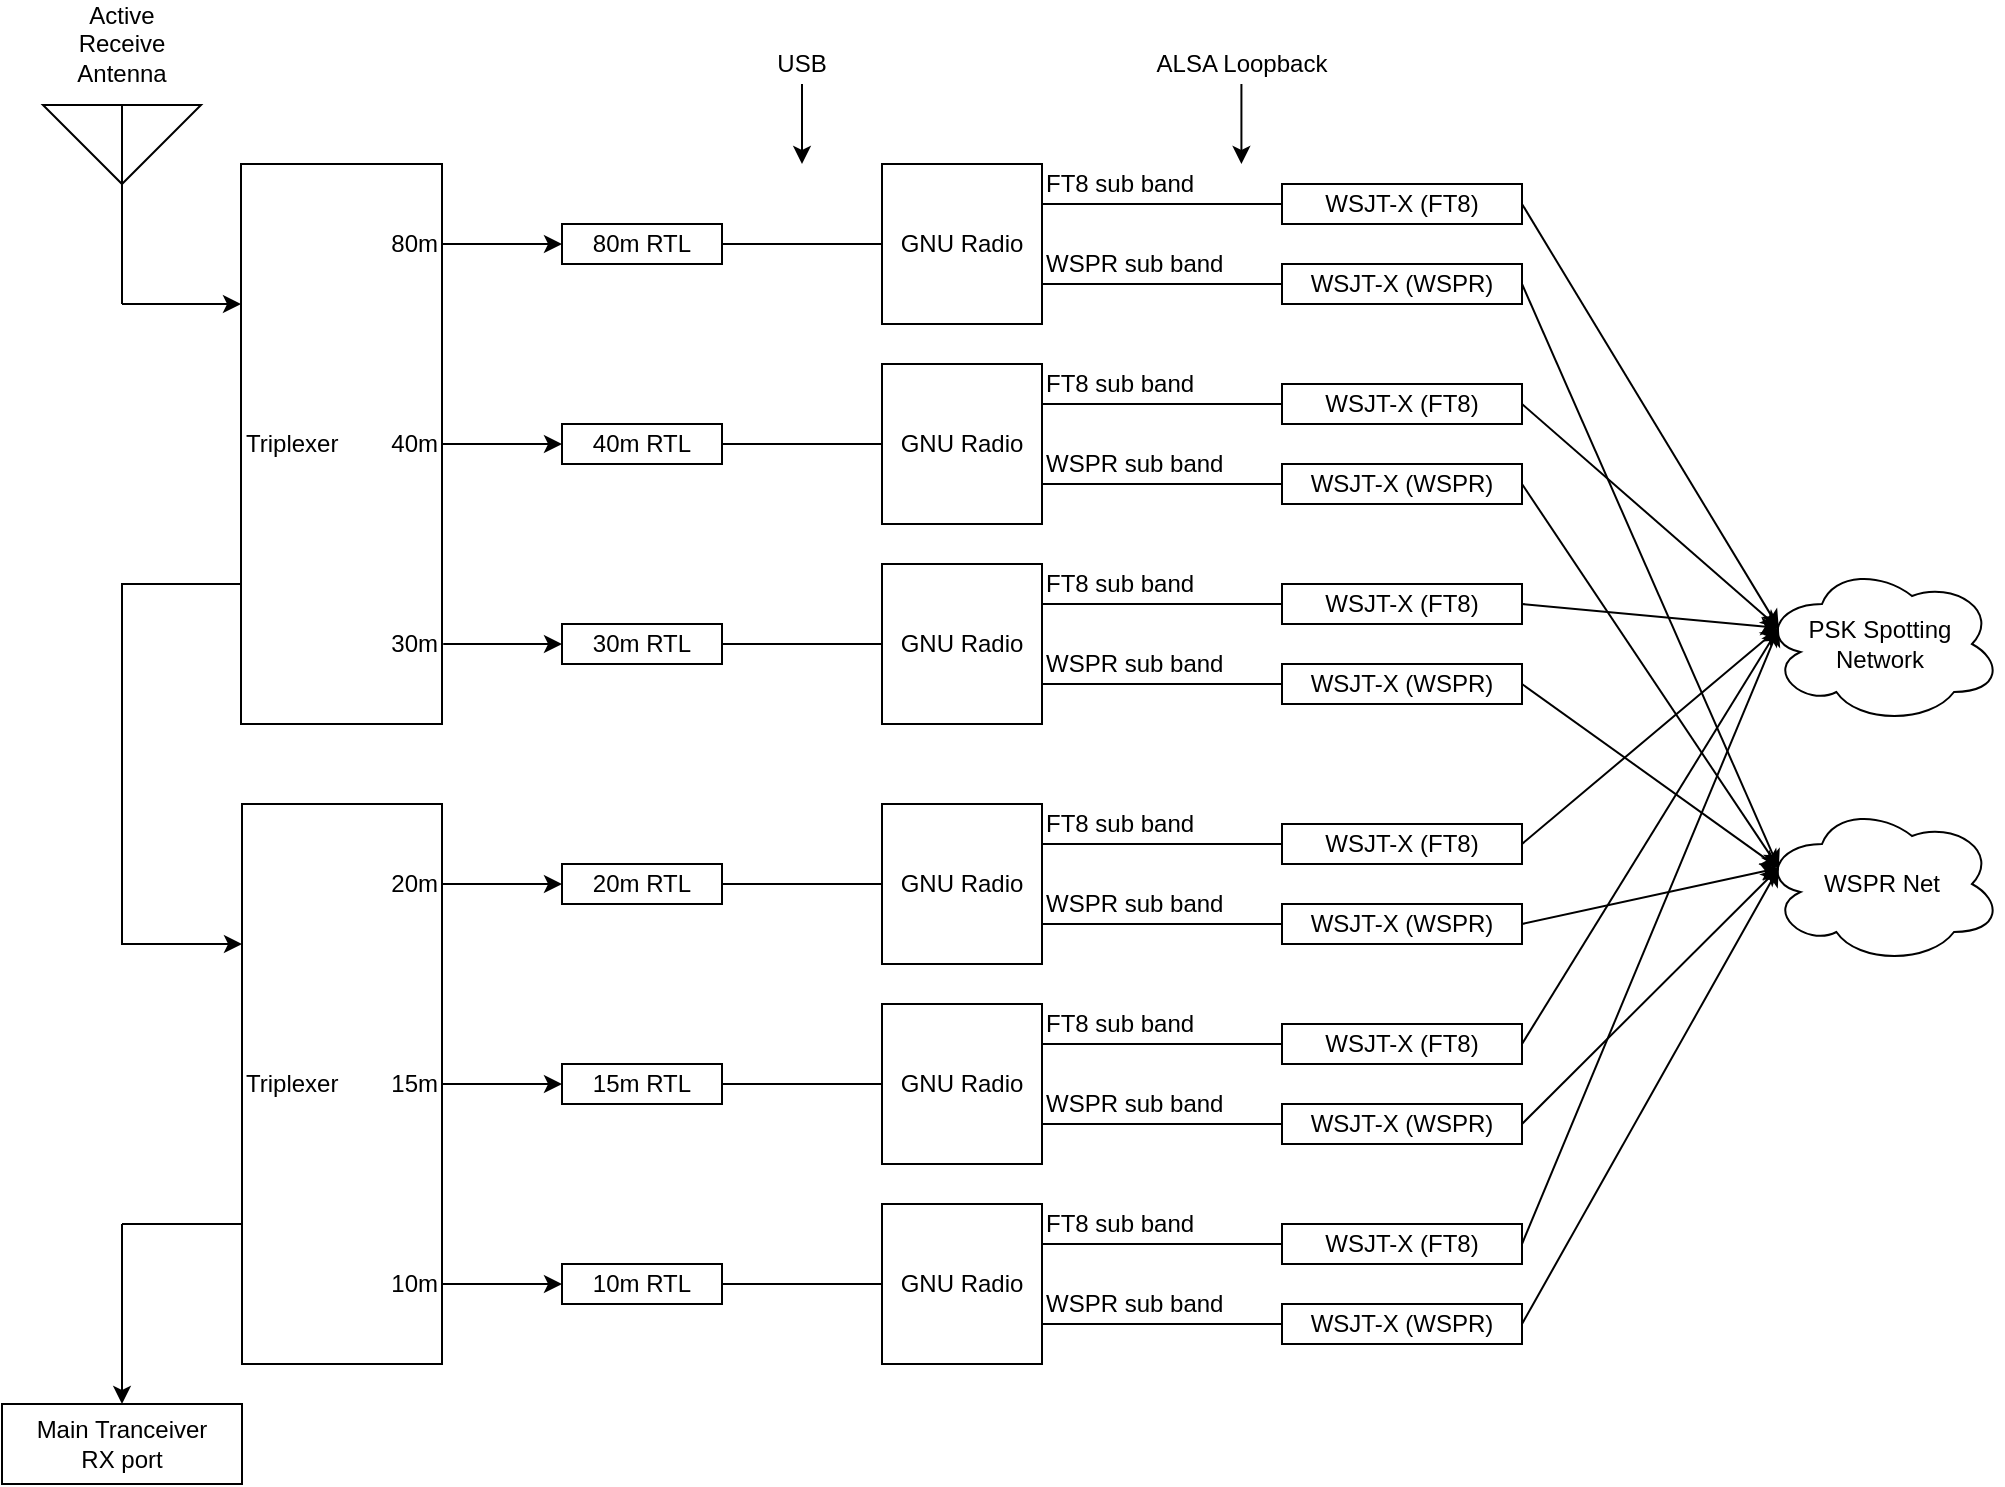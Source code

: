 <mxfile version="14.2.9" type="device" pages="3"><diagram id="gl1JeWz3BAEEJ86ws2ou" name="Page-1"><mxGraphModel dx="2013" dy="1082" grid="1" gridSize="10" guides="1" tooltips="1" connect="1" arrows="1" fold="1" page="1" pageScale="1" pageWidth="1100" pageHeight="850" math="0" shadow="0"><root><mxCell id="0"/><mxCell id="1" parent="0"/><mxCell id="ZTkuZZUBl8D_kYh05R3R-2" value="" style="verticalLabelPosition=bottom;shadow=0;dashed=0;align=center;html=1;verticalAlign=top;shape=mxgraph.electrical.radio.aerial_-_antenna_2;" parent="1" vertex="1"><mxGeometry x="60.5" y="90" width="79" height="100" as="geometry"/></mxCell><mxCell id="ZTkuZZUBl8D_kYh05R3R-81" style="edgeStyle=orthogonalEdgeStyle;rounded=0;orthogonalLoop=1;jettySize=auto;html=1;exitX=0;exitY=0.75;exitDx=0;exitDy=0;entryX=0;entryY=0.25;entryDx=0;entryDy=0;" parent="1" source="ZTkuZZUBl8D_kYh05R3R-3" target="ZTkuZZUBl8D_kYh05R3R-4" edge="1"><mxGeometry relative="1" as="geometry"><Array as="points"><mxPoint x="100" y="330"/><mxPoint x="100" y="510"/></Array></mxGeometry></mxCell><mxCell id="ZTkuZZUBl8D_kYh05R3R-3" value="&lt;div align=&quot;left&quot;&gt;Triplexer&lt;/div&gt;" style="rounded=0;whiteSpace=wrap;html=1;align=left;" parent="1" vertex="1"><mxGeometry x="159.5" y="120" width="100.5" height="280" as="geometry"/></mxCell><mxCell id="ZTkuZZUBl8D_kYh05R3R-4" value="&lt;div align=&quot;left&quot;&gt;Triplexer&lt;/div&gt;" style="rounded=0;whiteSpace=wrap;html=1;align=left;" parent="1" vertex="1"><mxGeometry x="160" y="440" width="100" height="280" as="geometry"/></mxCell><mxCell id="ZTkuZZUBl8D_kYh05R3R-7" value="80m RTL" style="rounded=0;whiteSpace=wrap;html=1;" parent="1" vertex="1"><mxGeometry x="320" y="150" width="80" height="20" as="geometry"/></mxCell><mxCell id="ZTkuZZUBl8D_kYh05R3R-8" value="40m RTL" style="rounded=0;whiteSpace=wrap;html=1;" parent="1" vertex="1"><mxGeometry x="320" y="250" width="80" height="20" as="geometry"/></mxCell><mxCell id="ZTkuZZUBl8D_kYh05R3R-9" value="30m RTL" style="rounded=0;whiteSpace=wrap;html=1;" parent="1" vertex="1"><mxGeometry x="320" y="350" width="80" height="20" as="geometry"/></mxCell><mxCell id="ZTkuZZUBl8D_kYh05R3R-10" value="20m RTL" style="rounded=0;whiteSpace=wrap;html=1;" parent="1" vertex="1"><mxGeometry x="320" y="470" width="80" height="20" as="geometry"/></mxCell><mxCell id="ZTkuZZUBl8D_kYh05R3R-11" value="15m RTL" style="rounded=0;whiteSpace=wrap;html=1;" parent="1" vertex="1"><mxGeometry x="320" y="570" width="80" height="20" as="geometry"/></mxCell><mxCell id="ZTkuZZUBl8D_kYh05R3R-12" value="10m RTL" style="rounded=0;whiteSpace=wrap;html=1;" parent="1" vertex="1"><mxGeometry x="320" y="670" width="80" height="20" as="geometry"/></mxCell><mxCell id="ZTkuZZUBl8D_kYh05R3R-13" value="Active Receive Antenna" style="text;html=1;strokeColor=none;fillColor=none;align=center;verticalAlign=middle;whiteSpace=wrap;rounded=0;" parent="1" vertex="1"><mxGeometry x="80" y="40" width="40" height="40" as="geometry"/></mxCell><mxCell id="ZTkuZZUBl8D_kYh05R3R-14" value="Main Tranceiver&lt;br&gt;RX port" style="rounded=0;whiteSpace=wrap;html=1;" parent="1" vertex="1"><mxGeometry x="40" y="740" width="120" height="40" as="geometry"/></mxCell><mxCell id="ZTkuZZUBl8D_kYh05R3R-17" value="" style="endArrow=none;html=1;exitX=1;exitY=0.5;exitDx=0;exitDy=0;entryX=0;entryY=0.5;entryDx=0;entryDy=0;" parent="1" source="ZTkuZZUBl8D_kYh05R3R-7" target="ZTkuZZUBl8D_kYh05R3R-29" edge="1"><mxGeometry width="50" height="50" relative="1" as="geometry"><mxPoint x="520" y="310" as="sourcePoint"/><mxPoint x="320" y="140.12" as="targetPoint"/></mxGeometry></mxCell><mxCell id="ZTkuZZUBl8D_kYh05R3R-19" value="" style="endArrow=none;html=1;entryX=0;entryY=0.5;entryDx=0;entryDy=0;exitX=1;exitY=0.5;exitDx=0;exitDy=0;" parent="1" source="ZTkuZZUBl8D_kYh05R3R-9" target="ZTkuZZUBl8D_kYh05R3R-44" edge="1"><mxGeometry width="50" height="50" relative="1" as="geometry"><mxPoint x="420" y="340" as="sourcePoint"/><mxPoint x="440" y="359.83" as="targetPoint"/></mxGeometry></mxCell><mxCell id="ZTkuZZUBl8D_kYh05R3R-20" value="" style="endArrow=none;html=1;entryX=0;entryY=0.5;entryDx=0;entryDy=0;exitX=1;exitY=0.5;exitDx=0;exitDy=0;" parent="1" source="ZTkuZZUBl8D_kYh05R3R-10" target="ZTkuZZUBl8D_kYh05R3R-51" edge="1"><mxGeometry width="50" height="50" relative="1" as="geometry"><mxPoint x="420" y="470" as="sourcePoint"/><mxPoint x="440" y="479.83" as="targetPoint"/></mxGeometry></mxCell><mxCell id="ZTkuZZUBl8D_kYh05R3R-21" value="" style="endArrow=none;html=1;entryX=0;entryY=0.5;entryDx=0;entryDy=0;exitX=1;exitY=0.5;exitDx=0;exitDy=0;" parent="1" source="ZTkuZZUBl8D_kYh05R3R-11" target="ZTkuZZUBl8D_kYh05R3R-58" edge="1"><mxGeometry width="50" height="50" relative="1" as="geometry"><mxPoint x="410" y="570" as="sourcePoint"/><mxPoint x="440" y="579.83" as="targetPoint"/></mxGeometry></mxCell><mxCell id="ZTkuZZUBl8D_kYh05R3R-22" value="" style="endArrow=none;html=1;entryX=0;entryY=0.5;entryDx=0;entryDy=0;exitX=1;exitY=0.5;exitDx=0;exitDy=0;" parent="1" source="ZTkuZZUBl8D_kYh05R3R-12" target="ZTkuZZUBl8D_kYh05R3R-65" edge="1"><mxGeometry width="50" height="50" relative="1" as="geometry"><mxPoint x="420" y="670" as="sourcePoint"/><mxPoint x="440" y="679.83" as="targetPoint"/></mxGeometry></mxCell><mxCell id="ZTkuZZUBl8D_kYh05R3R-23" value="" style="endArrow=classic;html=1;entryX=0;entryY=0.5;entryDx=0;entryDy=0;exitX=1;exitY=0.5;exitDx=0;exitDy=0;endFill=1;" parent="1" source="ZTkuZZUBl8D_kYh05R3R-77" target="ZTkuZZUBl8D_kYh05R3R-7" edge="1"><mxGeometry width="50" height="50" relative="1" as="geometry"><mxPoint x="270" y="140" as="sourcePoint"/><mxPoint x="199.5" y="140.12" as="targetPoint"/></mxGeometry></mxCell><mxCell id="ZTkuZZUBl8D_kYh05R3R-24" value="" style="endArrow=none;html=1;exitX=1;exitY=0.5;exitDx=0;exitDy=0;entryX=0;entryY=0.5;entryDx=0;entryDy=0;" parent="1" source="ZTkuZZUBl8D_kYh05R3R-8" target="ZTkuZZUBl8D_kYh05R3R-37" edge="1"><mxGeometry width="50" height="50" relative="1" as="geometry"><mxPoint x="420" y="259.71" as="sourcePoint"/><mxPoint x="460" y="259.83" as="targetPoint"/></mxGeometry></mxCell><mxCell id="ZTkuZZUBl8D_kYh05R3R-25" value="" style="endArrow=classic;html=1;exitX=1;exitY=0.5;exitDx=0;exitDy=0;entryX=0;entryY=0.5;entryDx=0;entryDy=0;endFill=1;" parent="1" source="ZTkuZZUBl8D_kYh05R3R-3" target="ZTkuZZUBl8D_kYh05R3R-8" edge="1"><mxGeometry width="50" height="50" relative="1" as="geometry"><mxPoint x="260" y="259.43" as="sourcePoint"/><mxPoint x="300" y="230" as="targetPoint"/></mxGeometry></mxCell><mxCell id="ZTkuZZUBl8D_kYh05R3R-26" value="" style="endArrow=classic;html=1;entryX=0;entryY=0.5;entryDx=0;entryDy=0;exitX=1;exitY=0.5;exitDx=0;exitDy=0;endFill=1;" parent="1" source="ZTkuZZUBl8D_kYh05R3R-73" target="ZTkuZZUBl8D_kYh05R3R-10" edge="1"><mxGeometry width="50" height="50" relative="1" as="geometry"><mxPoint x="260" y="480" as="sourcePoint"/><mxPoint x="310" y="479.55" as="targetPoint"/></mxGeometry></mxCell><mxCell id="ZTkuZZUBl8D_kYh05R3R-27" value="" style="endArrow=classic;html=1;exitX=1;exitY=0.5;exitDx=0;exitDy=0;entryX=0;entryY=0.5;entryDx=0;entryDy=0;endFill=1;" parent="1" source="ZTkuZZUBl8D_kYh05R3R-4" target="ZTkuZZUBl8D_kYh05R3R-11" edge="1"><mxGeometry width="50" height="50" relative="1" as="geometry"><mxPoint x="270" y="580" as="sourcePoint"/><mxPoint x="310" y="580.12" as="targetPoint"/></mxGeometry></mxCell><mxCell id="ZTkuZZUBl8D_kYh05R3R-28" value="" style="endArrow=classic;html=1;entryX=0;entryY=0.5;entryDx=0;entryDy=0;exitX=1;exitY=0.5;exitDx=0;exitDy=0;endFill=1;" parent="1" source="ZTkuZZUBl8D_kYh05R3R-76" target="ZTkuZZUBl8D_kYh05R3R-12" edge="1"><mxGeometry width="50" height="50" relative="1" as="geometry"><mxPoint x="260" y="680" as="sourcePoint"/><mxPoint x="310" y="679.55" as="targetPoint"/></mxGeometry></mxCell><mxCell id="ZTkuZZUBl8D_kYh05R3R-29" value="GNU Radio" style="rounded=0;whiteSpace=wrap;html=1;" parent="1" vertex="1"><mxGeometry x="480" y="120" width="80" height="80" as="geometry"/></mxCell><mxCell id="ZTkuZZUBl8D_kYh05R3R-30" value="WSJT-X (FT8)" style="rounded=0;whiteSpace=wrap;html=1;" parent="1" vertex="1"><mxGeometry x="680" y="130" width="120" height="20" as="geometry"/></mxCell><mxCell id="ZTkuZZUBl8D_kYh05R3R-31" value="WSJT-X (WSPR)" style="rounded=0;whiteSpace=wrap;html=1;" parent="1" vertex="1"><mxGeometry x="680" y="170" width="120" height="20" as="geometry"/></mxCell><mxCell id="ZTkuZZUBl8D_kYh05R3R-32" value="" style="endArrow=none;html=1;entryX=0;entryY=0.5;entryDx=0;entryDy=0;exitX=1;exitY=0.25;exitDx=0;exitDy=0;" parent="1" source="ZTkuZZUBl8D_kYh05R3R-29" target="ZTkuZZUBl8D_kYh05R3R-30" edge="1"><mxGeometry width="50" height="50" relative="1" as="geometry"><mxPoint x="580" y="120" as="sourcePoint"/><mxPoint x="600" y="139.83" as="targetPoint"/></mxGeometry></mxCell><mxCell id="ZTkuZZUBl8D_kYh05R3R-33" value="" style="endArrow=none;html=1;entryX=0;entryY=0.5;entryDx=0;entryDy=0;exitX=1;exitY=0.75;exitDx=0;exitDy=0;" parent="1" source="ZTkuZZUBl8D_kYh05R3R-29" target="ZTkuZZUBl8D_kYh05R3R-31" edge="1"><mxGeometry width="50" height="50" relative="1" as="geometry"><mxPoint x="570" y="200" as="sourcePoint"/><mxPoint x="590" y="190" as="targetPoint"/></mxGeometry></mxCell><mxCell id="ZTkuZZUBl8D_kYh05R3R-34" value="FT8 sub band" style="text;html=1;strokeColor=none;fillColor=none;align=left;verticalAlign=middle;whiteSpace=wrap;rounded=0;" parent="1" vertex="1"><mxGeometry x="560" y="120" width="120" height="20" as="geometry"/></mxCell><mxCell id="ZTkuZZUBl8D_kYh05R3R-35" value="WSPR sub band" style="text;html=1;strokeColor=none;fillColor=none;align=left;verticalAlign=middle;whiteSpace=wrap;rounded=0;" parent="1" vertex="1"><mxGeometry x="560" y="160" width="120" height="20" as="geometry"/></mxCell><mxCell id="ZTkuZZUBl8D_kYh05R3R-37" value="GNU Radio" style="rounded=0;whiteSpace=wrap;html=1;" parent="1" vertex="1"><mxGeometry x="480" y="220" width="80" height="80" as="geometry"/></mxCell><mxCell id="ZTkuZZUBl8D_kYh05R3R-38" value="WSJT-X (FT8)" style="rounded=0;whiteSpace=wrap;html=1;" parent="1" vertex="1"><mxGeometry x="680" y="230" width="120" height="20" as="geometry"/></mxCell><mxCell id="ZTkuZZUBl8D_kYh05R3R-39" value="WSJT-X (WSPR)" style="rounded=0;whiteSpace=wrap;html=1;" parent="1" vertex="1"><mxGeometry x="680" y="270" width="120" height="20" as="geometry"/></mxCell><mxCell id="ZTkuZZUBl8D_kYh05R3R-40" value="" style="endArrow=none;html=1;entryX=0;entryY=0.5;entryDx=0;entryDy=0;exitX=1;exitY=0.25;exitDx=0;exitDy=0;" parent="1" source="ZTkuZZUBl8D_kYh05R3R-37" target="ZTkuZZUBl8D_kYh05R3R-38" edge="1"><mxGeometry width="50" height="50" relative="1" as="geometry"><mxPoint x="580" y="220" as="sourcePoint"/><mxPoint x="600" y="239.83" as="targetPoint"/></mxGeometry></mxCell><mxCell id="ZTkuZZUBl8D_kYh05R3R-41" value="" style="endArrow=none;html=1;entryX=0;entryY=0.5;entryDx=0;entryDy=0;exitX=1;exitY=0.75;exitDx=0;exitDy=0;" parent="1" source="ZTkuZZUBl8D_kYh05R3R-37" target="ZTkuZZUBl8D_kYh05R3R-39" edge="1"><mxGeometry width="50" height="50" relative="1" as="geometry"><mxPoint x="570" y="300" as="sourcePoint"/><mxPoint x="590" y="290" as="targetPoint"/></mxGeometry></mxCell><mxCell id="ZTkuZZUBl8D_kYh05R3R-42" value="FT8 sub band" style="text;html=1;strokeColor=none;fillColor=none;align=left;verticalAlign=middle;whiteSpace=wrap;rounded=0;" parent="1" vertex="1"><mxGeometry x="560" y="220" width="120" height="20" as="geometry"/></mxCell><mxCell id="ZTkuZZUBl8D_kYh05R3R-43" value="WSPR sub band" style="text;html=1;strokeColor=none;fillColor=none;align=left;verticalAlign=middle;whiteSpace=wrap;rounded=0;" parent="1" vertex="1"><mxGeometry x="560" y="260" width="120" height="20" as="geometry"/></mxCell><mxCell id="ZTkuZZUBl8D_kYh05R3R-44" value="GNU Radio" style="rounded=0;whiteSpace=wrap;html=1;" parent="1" vertex="1"><mxGeometry x="480" y="320" width="80" height="80" as="geometry"/></mxCell><mxCell id="ZTkuZZUBl8D_kYh05R3R-45" value="WSJT-X (FT8)" style="rounded=0;whiteSpace=wrap;html=1;" parent="1" vertex="1"><mxGeometry x="680" y="330" width="120" height="20" as="geometry"/></mxCell><mxCell id="ZTkuZZUBl8D_kYh05R3R-46" value="WSJT-X (WSPR)" style="rounded=0;whiteSpace=wrap;html=1;" parent="1" vertex="1"><mxGeometry x="680" y="370" width="120" height="20" as="geometry"/></mxCell><mxCell id="ZTkuZZUBl8D_kYh05R3R-47" value="" style="endArrow=none;html=1;entryX=0;entryY=0.5;entryDx=0;entryDy=0;exitX=1;exitY=0.25;exitDx=0;exitDy=0;" parent="1" source="ZTkuZZUBl8D_kYh05R3R-44" target="ZTkuZZUBl8D_kYh05R3R-45" edge="1"><mxGeometry width="50" height="50" relative="1" as="geometry"><mxPoint x="580" y="320" as="sourcePoint"/><mxPoint x="600" y="339.83" as="targetPoint"/></mxGeometry></mxCell><mxCell id="ZTkuZZUBl8D_kYh05R3R-48" value="" style="endArrow=none;html=1;entryX=0;entryY=0.5;entryDx=0;entryDy=0;exitX=1;exitY=0.75;exitDx=0;exitDy=0;" parent="1" source="ZTkuZZUBl8D_kYh05R3R-44" target="ZTkuZZUBl8D_kYh05R3R-46" edge="1"><mxGeometry width="50" height="50" relative="1" as="geometry"><mxPoint x="570" y="400" as="sourcePoint"/><mxPoint x="590" y="390" as="targetPoint"/></mxGeometry></mxCell><mxCell id="ZTkuZZUBl8D_kYh05R3R-49" value="FT8 sub band" style="text;html=1;strokeColor=none;fillColor=none;align=left;verticalAlign=middle;whiteSpace=wrap;rounded=0;" parent="1" vertex="1"><mxGeometry x="560" y="320" width="120" height="20" as="geometry"/></mxCell><mxCell id="ZTkuZZUBl8D_kYh05R3R-50" value="WSPR sub band" style="text;html=1;strokeColor=none;fillColor=none;align=left;verticalAlign=middle;whiteSpace=wrap;rounded=0;" parent="1" vertex="1"><mxGeometry x="560" y="360" width="120" height="20" as="geometry"/></mxCell><mxCell id="ZTkuZZUBl8D_kYh05R3R-51" value="GNU Radio" style="rounded=0;whiteSpace=wrap;html=1;" parent="1" vertex="1"><mxGeometry x="480" y="440" width="80" height="80" as="geometry"/></mxCell><mxCell id="ZTkuZZUBl8D_kYh05R3R-52" value="WSJT-X (FT8)" style="rounded=0;whiteSpace=wrap;html=1;" parent="1" vertex="1"><mxGeometry x="680" y="450" width="120" height="20" as="geometry"/></mxCell><mxCell id="ZTkuZZUBl8D_kYh05R3R-53" value="WSJT-X (WSPR)" style="rounded=0;whiteSpace=wrap;html=1;" parent="1" vertex="1"><mxGeometry x="680" y="490" width="120" height="20" as="geometry"/></mxCell><mxCell id="ZTkuZZUBl8D_kYh05R3R-54" value="" style="endArrow=none;html=1;entryX=0;entryY=0.5;entryDx=0;entryDy=0;exitX=1;exitY=0.25;exitDx=0;exitDy=0;" parent="1" source="ZTkuZZUBl8D_kYh05R3R-51" target="ZTkuZZUBl8D_kYh05R3R-52" edge="1"><mxGeometry width="50" height="50" relative="1" as="geometry"><mxPoint x="580" y="440" as="sourcePoint"/><mxPoint x="600" y="459.83" as="targetPoint"/></mxGeometry></mxCell><mxCell id="ZTkuZZUBl8D_kYh05R3R-55" value="" style="endArrow=none;html=1;entryX=0;entryY=0.5;entryDx=0;entryDy=0;exitX=1;exitY=0.75;exitDx=0;exitDy=0;" parent="1" source="ZTkuZZUBl8D_kYh05R3R-51" target="ZTkuZZUBl8D_kYh05R3R-53" edge="1"><mxGeometry width="50" height="50" relative="1" as="geometry"><mxPoint x="570" y="520" as="sourcePoint"/><mxPoint x="590" y="510" as="targetPoint"/></mxGeometry></mxCell><mxCell id="ZTkuZZUBl8D_kYh05R3R-56" value="FT8 sub band" style="text;html=1;strokeColor=none;fillColor=none;align=left;verticalAlign=middle;whiteSpace=wrap;rounded=0;" parent="1" vertex="1"><mxGeometry x="560" y="440" width="120" height="20" as="geometry"/></mxCell><mxCell id="ZTkuZZUBl8D_kYh05R3R-57" value="WSPR sub band" style="text;html=1;strokeColor=none;fillColor=none;align=left;verticalAlign=middle;whiteSpace=wrap;rounded=0;" parent="1" vertex="1"><mxGeometry x="560" y="480" width="120" height="20" as="geometry"/></mxCell><mxCell id="ZTkuZZUBl8D_kYh05R3R-58" value="GNU Radio" style="rounded=0;whiteSpace=wrap;html=1;" parent="1" vertex="1"><mxGeometry x="480" y="540" width="80" height="80" as="geometry"/></mxCell><mxCell id="ZTkuZZUBl8D_kYh05R3R-59" value="WSJT-X (FT8)" style="rounded=0;whiteSpace=wrap;html=1;" parent="1" vertex="1"><mxGeometry x="680" y="550" width="120" height="20" as="geometry"/></mxCell><mxCell id="ZTkuZZUBl8D_kYh05R3R-60" value="WSJT-X (WSPR)" style="rounded=0;whiteSpace=wrap;html=1;" parent="1" vertex="1"><mxGeometry x="680" y="590" width="120" height="20" as="geometry"/></mxCell><mxCell id="ZTkuZZUBl8D_kYh05R3R-61" value="" style="endArrow=none;html=1;entryX=0;entryY=0.5;entryDx=0;entryDy=0;exitX=1;exitY=0.25;exitDx=0;exitDy=0;" parent="1" source="ZTkuZZUBl8D_kYh05R3R-58" target="ZTkuZZUBl8D_kYh05R3R-59" edge="1"><mxGeometry width="50" height="50" relative="1" as="geometry"><mxPoint x="580" y="540" as="sourcePoint"/><mxPoint x="600" y="559.83" as="targetPoint"/></mxGeometry></mxCell><mxCell id="ZTkuZZUBl8D_kYh05R3R-62" value="" style="endArrow=none;html=1;entryX=0;entryY=0.5;entryDx=0;entryDy=0;exitX=1;exitY=0.75;exitDx=0;exitDy=0;" parent="1" source="ZTkuZZUBl8D_kYh05R3R-58" target="ZTkuZZUBl8D_kYh05R3R-60" edge="1"><mxGeometry width="50" height="50" relative="1" as="geometry"><mxPoint x="570" y="620" as="sourcePoint"/><mxPoint x="590" y="610" as="targetPoint"/></mxGeometry></mxCell><mxCell id="ZTkuZZUBl8D_kYh05R3R-63" value="FT8 sub band" style="text;html=1;strokeColor=none;fillColor=none;align=left;verticalAlign=middle;whiteSpace=wrap;rounded=0;" parent="1" vertex="1"><mxGeometry x="560" y="540" width="120" height="20" as="geometry"/></mxCell><mxCell id="ZTkuZZUBl8D_kYh05R3R-64" value="WSPR sub band" style="text;html=1;strokeColor=none;fillColor=none;align=left;verticalAlign=middle;whiteSpace=wrap;rounded=0;" parent="1" vertex="1"><mxGeometry x="560" y="580" width="120" height="20" as="geometry"/></mxCell><mxCell id="ZTkuZZUBl8D_kYh05R3R-65" value="GNU Radio" style="rounded=0;whiteSpace=wrap;html=1;" parent="1" vertex="1"><mxGeometry x="480" y="640" width="80" height="80" as="geometry"/></mxCell><mxCell id="ZTkuZZUBl8D_kYh05R3R-66" value="WSJT-X (FT8)" style="rounded=0;whiteSpace=wrap;html=1;" parent="1" vertex="1"><mxGeometry x="680" y="650" width="120" height="20" as="geometry"/></mxCell><mxCell id="ZTkuZZUBl8D_kYh05R3R-67" value="WSJT-X (WSPR)" style="rounded=0;whiteSpace=wrap;html=1;" parent="1" vertex="1"><mxGeometry x="680" y="690" width="120" height="20" as="geometry"/></mxCell><mxCell id="ZTkuZZUBl8D_kYh05R3R-68" value="" style="endArrow=none;html=1;entryX=0;entryY=0.5;entryDx=0;entryDy=0;exitX=1;exitY=0.25;exitDx=0;exitDy=0;" parent="1" source="ZTkuZZUBl8D_kYh05R3R-65" target="ZTkuZZUBl8D_kYh05R3R-66" edge="1"><mxGeometry width="50" height="50" relative="1" as="geometry"><mxPoint x="580" y="640" as="sourcePoint"/><mxPoint x="600" y="659.83" as="targetPoint"/></mxGeometry></mxCell><mxCell id="ZTkuZZUBl8D_kYh05R3R-69" value="" style="endArrow=none;html=1;entryX=0;entryY=0.5;entryDx=0;entryDy=0;exitX=1;exitY=0.75;exitDx=0;exitDy=0;" parent="1" source="ZTkuZZUBl8D_kYh05R3R-65" target="ZTkuZZUBl8D_kYh05R3R-67" edge="1"><mxGeometry width="50" height="50" relative="1" as="geometry"><mxPoint x="570" y="720" as="sourcePoint"/><mxPoint x="590" y="710" as="targetPoint"/></mxGeometry></mxCell><mxCell id="ZTkuZZUBl8D_kYh05R3R-70" value="FT8 sub band" style="text;html=1;strokeColor=none;fillColor=none;align=left;verticalAlign=middle;whiteSpace=wrap;rounded=0;" parent="1" vertex="1"><mxGeometry x="560" y="640" width="120" height="20" as="geometry"/></mxCell><mxCell id="ZTkuZZUBl8D_kYh05R3R-71" value="WSPR sub band" style="text;html=1;strokeColor=none;fillColor=none;align=left;verticalAlign=middle;whiteSpace=wrap;rounded=0;" parent="1" vertex="1"><mxGeometry x="560" y="680" width="120" height="20" as="geometry"/></mxCell><mxCell id="ZTkuZZUBl8D_kYh05R3R-72" value="" style="endArrow=classic;html=1;entryX=0;entryY=0.5;entryDx=0;entryDy=0;exitX=1.006;exitY=0.857;exitDx=0;exitDy=0;exitPerimeter=0;endFill=1;" parent="1" source="ZTkuZZUBl8D_kYh05R3R-3" target="ZTkuZZUBl8D_kYh05R3R-9" edge="1"><mxGeometry width="50" height="50" relative="1" as="geometry"><mxPoint x="270" y="340" as="sourcePoint"/><mxPoint x="340.5" y="310" as="targetPoint"/></mxGeometry></mxCell><mxCell id="ZTkuZZUBl8D_kYh05R3R-73" value="20m" style="text;html=1;strokeColor=none;fillColor=none;align=right;verticalAlign=middle;whiteSpace=wrap;rounded=0;" parent="1" vertex="1"><mxGeometry x="200" y="470" width="60" height="20" as="geometry"/></mxCell><mxCell id="ZTkuZZUBl8D_kYh05R3R-75" value="15m" style="text;html=1;strokeColor=none;fillColor=none;align=right;verticalAlign=middle;whiteSpace=wrap;rounded=0;" parent="1" vertex="1"><mxGeometry x="220" y="570" width="40" height="20" as="geometry"/></mxCell><mxCell id="ZTkuZZUBl8D_kYh05R3R-76" value="&lt;div&gt;10m&lt;/div&gt;" style="text;html=1;strokeColor=none;fillColor=none;align=right;verticalAlign=middle;whiteSpace=wrap;rounded=0;" parent="1" vertex="1"><mxGeometry x="200" y="670" width="60" height="20" as="geometry"/></mxCell><mxCell id="ZTkuZZUBl8D_kYh05R3R-77" value="80m" style="text;html=1;strokeColor=none;fillColor=none;align=right;verticalAlign=middle;whiteSpace=wrap;rounded=0;" parent="1" vertex="1"><mxGeometry x="200" y="150" width="60" height="20" as="geometry"/></mxCell><mxCell id="ZTkuZZUBl8D_kYh05R3R-78" value="40m" style="text;html=1;strokeColor=none;fillColor=none;align=right;verticalAlign=middle;whiteSpace=wrap;rounded=0;" parent="1" vertex="1"><mxGeometry x="220" y="250" width="40" height="20" as="geometry"/></mxCell><mxCell id="ZTkuZZUBl8D_kYh05R3R-79" value="30m" style="text;html=1;strokeColor=none;fillColor=none;align=right;verticalAlign=middle;whiteSpace=wrap;rounded=0;" parent="1" vertex="1"><mxGeometry x="200" y="350" width="60" height="20" as="geometry"/></mxCell><mxCell id="ZTkuZZUBl8D_kYh05R3R-80" value="" style="endArrow=classic;html=1;entryX=0;entryY=0.25;entryDx=0;entryDy=0;endFill=1;" parent="1" target="ZTkuZZUBl8D_kYh05R3R-3" edge="1"><mxGeometry width="50" height="50" relative="1" as="geometry"><mxPoint x="100" y="190" as="sourcePoint"/><mxPoint x="120" y="180" as="targetPoint"/></mxGeometry></mxCell><mxCell id="ZTkuZZUBl8D_kYh05R3R-82" value="" style="endArrow=none;html=1;exitX=0.5;exitY=0;exitDx=0;exitDy=0;endFill=0;startArrow=classic;startFill=1;" parent="1" source="ZTkuZZUBl8D_kYh05R3R-14" edge="1"><mxGeometry width="50" height="50" relative="1" as="geometry"><mxPoint x="70" y="720" as="sourcePoint"/><mxPoint x="100" y="650" as="targetPoint"/></mxGeometry></mxCell><mxCell id="ZTkuZZUBl8D_kYh05R3R-83" value="" style="endArrow=none;html=1;exitX=0;exitY=0.75;exitDx=0;exitDy=0;" parent="1" source="ZTkuZZUBl8D_kYh05R3R-4" edge="1"><mxGeometry width="50" height="50" relative="1" as="geometry"><mxPoint x="520" y="520" as="sourcePoint"/><mxPoint x="100" y="650" as="targetPoint"/></mxGeometry></mxCell><mxCell id="ZTkuZZUBl8D_kYh05R3R-84" value="USB" style="text;html=1;strokeColor=none;fillColor=none;align=center;verticalAlign=middle;whiteSpace=wrap;rounded=0;" parent="1" vertex="1"><mxGeometry x="420" y="60" width="40" height="20" as="geometry"/></mxCell><mxCell id="ZTkuZZUBl8D_kYh05R3R-85" value="ALSA Loopback" style="text;html=1;strokeColor=none;fillColor=none;align=center;verticalAlign=middle;whiteSpace=wrap;rounded=0;" parent="1" vertex="1"><mxGeometry x="600" y="60" width="120" height="20" as="geometry"/></mxCell><mxCell id="ZTkuZZUBl8D_kYh05R3R-86" value="" style="endArrow=classic;html=1;exitX=0.5;exitY=1;exitDx=0;exitDy=0;" parent="1" source="ZTkuZZUBl8D_kYh05R3R-84" edge="1"><mxGeometry width="50" height="50" relative="1" as="geometry"><mxPoint x="350" y="70" as="sourcePoint"/><mxPoint x="440" y="120" as="targetPoint"/></mxGeometry></mxCell><mxCell id="ZTkuZZUBl8D_kYh05R3R-87" value="" style="endArrow=classic;html=1;exitX=0.5;exitY=1;exitDx=0;exitDy=0;" parent="1" edge="1"><mxGeometry width="50" height="50" relative="1" as="geometry"><mxPoint x="659.71" y="80" as="sourcePoint"/><mxPoint x="659.71" y="120" as="targetPoint"/></mxGeometry></mxCell><mxCell id="ZTkuZZUBl8D_kYh05R3R-88" value="&lt;div align=&quot;center&quot;&gt;PSK Spotting Network&lt;br&gt;&lt;/div&gt;" style="ellipse;shape=cloud;whiteSpace=wrap;html=1;align=right;" parent="1" vertex="1"><mxGeometry x="920" y="320" width="120" height="80" as="geometry"/></mxCell><mxCell id="ZTkuZZUBl8D_kYh05R3R-89" value="&lt;div align=&quot;center&quot;&gt;WSPR Net&lt;/div&gt;" style="ellipse;shape=cloud;whiteSpace=wrap;html=1;align=center;" parent="1" vertex="1"><mxGeometry x="920" y="440" width="120" height="80" as="geometry"/></mxCell><mxCell id="ZTkuZZUBl8D_kYh05R3R-90" value="" style="endArrow=classic;html=1;exitX=1;exitY=0.5;exitDx=0;exitDy=0;entryX=0.07;entryY=0.4;entryDx=0;entryDy=0;entryPerimeter=0;" parent="1" source="ZTkuZZUBl8D_kYh05R3R-30" target="ZTkuZZUBl8D_kYh05R3R-88" edge="1"><mxGeometry width="50" height="50" relative="1" as="geometry"><mxPoint x="960.0" y="190" as="sourcePoint"/><mxPoint x="960.0" y="230" as="targetPoint"/></mxGeometry></mxCell><mxCell id="ZTkuZZUBl8D_kYh05R3R-91" value="" style="endArrow=classic;html=1;exitX=1;exitY=0.5;exitDx=0;exitDy=0;entryX=0.07;entryY=0.4;entryDx=0;entryDy=0;entryPerimeter=0;" parent="1" source="ZTkuZZUBl8D_kYh05R3R-31" target="ZTkuZZUBl8D_kYh05R3R-89" edge="1"><mxGeometry width="50" height="50" relative="1" as="geometry"><mxPoint x="679.71" y="100" as="sourcePoint"/><mxPoint x="679.71" y="140" as="targetPoint"/></mxGeometry></mxCell><mxCell id="ZTkuZZUBl8D_kYh05R3R-92" value="" style="endArrow=classic;html=1;exitX=1;exitY=0.5;exitDx=0;exitDy=0;entryX=0.07;entryY=0.4;entryDx=0;entryDy=0;entryPerimeter=0;" parent="1" source="ZTkuZZUBl8D_kYh05R3R-38" target="ZTkuZZUBl8D_kYh05R3R-88" edge="1"><mxGeometry width="50" height="50" relative="1" as="geometry"><mxPoint x="689.71" y="110" as="sourcePoint"/><mxPoint x="689.71" y="150" as="targetPoint"/></mxGeometry></mxCell><mxCell id="ZTkuZZUBl8D_kYh05R3R-93" value="" style="endArrow=classic;html=1;exitX=1;exitY=0.5;exitDx=0;exitDy=0;entryX=0.07;entryY=0.4;entryDx=0;entryDy=0;entryPerimeter=0;" parent="1" source="ZTkuZZUBl8D_kYh05R3R-39" target="ZTkuZZUBl8D_kYh05R3R-89" edge="1"><mxGeometry width="50" height="50" relative="1" as="geometry"><mxPoint x="699.71" y="120" as="sourcePoint"/><mxPoint x="699.71" y="160" as="targetPoint"/></mxGeometry></mxCell><mxCell id="ZTkuZZUBl8D_kYh05R3R-94" value="" style="endArrow=classic;html=1;exitX=1;exitY=0.5;exitDx=0;exitDy=0;entryX=0.07;entryY=0.4;entryDx=0;entryDy=0;entryPerimeter=0;" parent="1" source="ZTkuZZUBl8D_kYh05R3R-45" target="ZTkuZZUBl8D_kYh05R3R-88" edge="1"><mxGeometry width="50" height="50" relative="1" as="geometry"><mxPoint x="709.71" y="130" as="sourcePoint"/><mxPoint x="709.71" y="170" as="targetPoint"/></mxGeometry></mxCell><mxCell id="ZTkuZZUBl8D_kYh05R3R-95" value="" style="endArrow=classic;html=1;exitX=1;exitY=0.5;exitDx=0;exitDy=0;entryX=0.07;entryY=0.4;entryDx=0;entryDy=0;entryPerimeter=0;" parent="1" source="ZTkuZZUBl8D_kYh05R3R-46" target="ZTkuZZUBl8D_kYh05R3R-89" edge="1"><mxGeometry width="50" height="50" relative="1" as="geometry"><mxPoint x="719.71" y="140" as="sourcePoint"/><mxPoint x="719.71" y="180" as="targetPoint"/></mxGeometry></mxCell><mxCell id="ZTkuZZUBl8D_kYh05R3R-96" value="" style="endArrow=classic;html=1;exitX=1;exitY=0.5;exitDx=0;exitDy=0;entryX=0.07;entryY=0.4;entryDx=0;entryDy=0;entryPerimeter=0;" parent="1" source="ZTkuZZUBl8D_kYh05R3R-52" target="ZTkuZZUBl8D_kYh05R3R-88" edge="1"><mxGeometry width="50" height="50" relative="1" as="geometry"><mxPoint x="729.71" y="150" as="sourcePoint"/><mxPoint x="729.71" y="190" as="targetPoint"/></mxGeometry></mxCell><mxCell id="ZTkuZZUBl8D_kYh05R3R-97" value="" style="endArrow=classic;html=1;exitX=1;exitY=0.5;exitDx=0;exitDy=0;entryX=0.07;entryY=0.4;entryDx=0;entryDy=0;entryPerimeter=0;" parent="1" source="ZTkuZZUBl8D_kYh05R3R-53" target="ZTkuZZUBl8D_kYh05R3R-89" edge="1"><mxGeometry width="50" height="50" relative="1" as="geometry"><mxPoint x="739.71" y="160" as="sourcePoint"/><mxPoint x="739.71" y="200" as="targetPoint"/></mxGeometry></mxCell><mxCell id="ZTkuZZUBl8D_kYh05R3R-98" value="" style="endArrow=classic;html=1;exitX=1;exitY=0.5;exitDx=0;exitDy=0;entryX=0.07;entryY=0.4;entryDx=0;entryDy=0;entryPerimeter=0;" parent="1" source="ZTkuZZUBl8D_kYh05R3R-59" target="ZTkuZZUBl8D_kYh05R3R-88" edge="1"><mxGeometry width="50" height="50" relative="1" as="geometry"><mxPoint x="749.71" y="170" as="sourcePoint"/><mxPoint x="749.71" y="210" as="targetPoint"/></mxGeometry></mxCell><mxCell id="ZTkuZZUBl8D_kYh05R3R-99" value="" style="endArrow=classic;html=1;exitX=1;exitY=0.5;exitDx=0;exitDy=0;entryX=0.07;entryY=0.4;entryDx=0;entryDy=0;entryPerimeter=0;" parent="1" source="ZTkuZZUBl8D_kYh05R3R-60" target="ZTkuZZUBl8D_kYh05R3R-89" edge="1"><mxGeometry width="50" height="50" relative="1" as="geometry"><mxPoint x="759.71" y="180" as="sourcePoint"/><mxPoint x="759.71" y="220" as="targetPoint"/></mxGeometry></mxCell><mxCell id="ZTkuZZUBl8D_kYh05R3R-100" value="" style="endArrow=classic;html=1;exitX=1;exitY=0.5;exitDx=0;exitDy=0;entryX=0.07;entryY=0.4;entryDx=0;entryDy=0;entryPerimeter=0;" parent="1" source="ZTkuZZUBl8D_kYh05R3R-67" target="ZTkuZZUBl8D_kYh05R3R-89" edge="1"><mxGeometry width="50" height="50" relative="1" as="geometry"><mxPoint x="810" y="610" as="sourcePoint"/><mxPoint x="938.4" y="482" as="targetPoint"/></mxGeometry></mxCell><mxCell id="ZTkuZZUBl8D_kYh05R3R-101" value="" style="endArrow=classic;html=1;exitX=1;exitY=0.5;exitDx=0;exitDy=0;entryX=0.07;entryY=0.4;entryDx=0;entryDy=0;entryPerimeter=0;" parent="1" source="ZTkuZZUBl8D_kYh05R3R-66" target="ZTkuZZUBl8D_kYh05R3R-88" edge="1"><mxGeometry width="50" height="50" relative="1" as="geometry"><mxPoint x="820" y="620" as="sourcePoint"/><mxPoint x="948.4" y="492" as="targetPoint"/></mxGeometry></mxCell></root></mxGraphModel></diagram><diagram name="Copy of Page-1" id="ZTzUF6ZIb8huGbOfsxcj"><mxGraphModel dx="2013" dy="1082" grid="1" gridSize="10" guides="1" tooltips="1" connect="1" arrows="1" fold="1" page="1" pageScale="1" pageWidth="1100" pageHeight="850" math="0" shadow="0"><root><mxCell id="3-DwmYOqMz-Mq5E0wS4w-0"/><mxCell id="3-DwmYOqMz-Mq5E0wS4w-1" parent="3-DwmYOqMz-Mq5E0wS4w-0"/><mxCell id="3-DwmYOqMz-Mq5E0wS4w-2" value="" style="verticalLabelPosition=bottom;shadow=0;dashed=0;align=center;html=1;verticalAlign=top;shape=mxgraph.electrical.radio.aerial_-_antenna_2;" parent="3-DwmYOqMz-Mq5E0wS4w-1" vertex="1"><mxGeometry x="60.5" y="80" width="79" height="100" as="geometry"/></mxCell><mxCell id="3-DwmYOqMz-Mq5E0wS4w-4" value="&lt;div align=&quot;left&quot;&gt;Triplexer&lt;/div&gt;" style="rounded=0;whiteSpace=wrap;html=1;align=left;" parent="3-DwmYOqMz-Mq5E0wS4w-1" vertex="1"><mxGeometry x="159.5" y="120" width="100.5" height="280" as="geometry"/></mxCell><mxCell id="3-DwmYOqMz-Mq5E0wS4w-6" value="80m RTL" style="rounded=0;whiteSpace=wrap;html=1;" parent="3-DwmYOqMz-Mq5E0wS4w-1" vertex="1"><mxGeometry x="320" y="150" width="80" height="20" as="geometry"/></mxCell><mxCell id="3-DwmYOqMz-Mq5E0wS4w-7" value="40m RTL" style="rounded=0;whiteSpace=wrap;html=1;" parent="3-DwmYOqMz-Mq5E0wS4w-1" vertex="1"><mxGeometry x="320" y="250" width="80" height="20" as="geometry"/></mxCell><mxCell id="3-DwmYOqMz-Mq5E0wS4w-8" value="20m RTL" style="rounded=0;whiteSpace=wrap;html=1;" parent="3-DwmYOqMz-Mq5E0wS4w-1" vertex="1"><mxGeometry x="320" y="350" width="80" height="20" as="geometry"/></mxCell><mxCell id="3-DwmYOqMz-Mq5E0wS4w-12" value="Active Receive Antenna" style="text;html=1;strokeColor=none;fillColor=none;align=center;verticalAlign=middle;whiteSpace=wrap;rounded=0;" parent="3-DwmYOqMz-Mq5E0wS4w-1" vertex="1"><mxGeometry x="80" y="40" width="40" height="40" as="geometry"/></mxCell><mxCell id="3-DwmYOqMz-Mq5E0wS4w-13" value="Main Tranceiver&lt;br&gt;RX port" style="rounded=0;whiteSpace=wrap;html=1;" parent="3-DwmYOqMz-Mq5E0wS4w-1" vertex="1"><mxGeometry x="40" y="425" width="120" height="40" as="geometry"/></mxCell><mxCell id="3-DwmYOqMz-Mq5E0wS4w-14" value="" style="endArrow=classic;html=1;exitX=1;exitY=0.5;exitDx=0;exitDy=0;entryX=0;entryY=0.5;entryDx=0;entryDy=0;startArrow=none;startFill=0;endFill=1;" parent="3-DwmYOqMz-Mq5E0wS4w-1" source="3-DwmYOqMz-Mq5E0wS4w-6" target="3-DwmYOqMz-Mq5E0wS4w-25" edge="1"><mxGeometry width="50" height="50" relative="1" as="geometry"><mxPoint x="520" y="310" as="sourcePoint"/><mxPoint x="320" y="140.12" as="targetPoint"/></mxGeometry></mxCell><mxCell id="3-DwmYOqMz-Mq5E0wS4w-15" value="" style="endArrow=classic;html=1;entryX=0;entryY=0.5;entryDx=0;entryDy=0;exitX=1;exitY=0.5;exitDx=0;exitDy=0;startArrow=none;startFill=0;endFill=1;" parent="3-DwmYOqMz-Mq5E0wS4w-1" source="3-DwmYOqMz-Mq5E0wS4w-8" target="3-DwmYOqMz-Mq5E0wS4w-39" edge="1"><mxGeometry width="50" height="50" relative="1" as="geometry"><mxPoint x="420" y="340" as="sourcePoint"/><mxPoint x="440" y="359.83" as="targetPoint"/></mxGeometry></mxCell><mxCell id="3-DwmYOqMz-Mq5E0wS4w-19" value="" style="endArrow=classic;html=1;entryX=0;entryY=0.5;entryDx=0;entryDy=0;exitX=1;exitY=0.5;exitDx=0;exitDy=0;endFill=1;" parent="3-DwmYOqMz-Mq5E0wS4w-1" source="3-DwmYOqMz-Mq5E0wS4w-71" target="3-DwmYOqMz-Mq5E0wS4w-6" edge="1"><mxGeometry width="50" height="50" relative="1" as="geometry"><mxPoint x="270" y="140" as="sourcePoint"/><mxPoint x="199.5" y="140.12" as="targetPoint"/></mxGeometry></mxCell><mxCell id="3-DwmYOqMz-Mq5E0wS4w-20" value="" style="endArrow=classic;html=1;exitX=1;exitY=0.5;exitDx=0;exitDy=0;entryX=0;entryY=0.5;entryDx=0;entryDy=0;startArrow=none;startFill=0;endFill=1;" parent="3-DwmYOqMz-Mq5E0wS4w-1" source="3-DwmYOqMz-Mq5E0wS4w-7" target="3-DwmYOqMz-Mq5E0wS4w-32" edge="1"><mxGeometry width="50" height="50" relative="1" as="geometry"><mxPoint x="420" y="259.71" as="sourcePoint"/><mxPoint x="460" y="259.83" as="targetPoint"/></mxGeometry></mxCell><mxCell id="3-DwmYOqMz-Mq5E0wS4w-21" value="" style="endArrow=classic;html=1;exitX=1;exitY=0.5;exitDx=0;exitDy=0;entryX=0;entryY=0.5;entryDx=0;entryDy=0;endFill=1;" parent="3-DwmYOqMz-Mq5E0wS4w-1" source="3-DwmYOqMz-Mq5E0wS4w-4" target="3-DwmYOqMz-Mq5E0wS4w-7" edge="1"><mxGeometry width="50" height="50" relative="1" as="geometry"><mxPoint x="260" y="259.43" as="sourcePoint"/><mxPoint x="300" y="230" as="targetPoint"/></mxGeometry></mxCell><mxCell id="3-DwmYOqMz-Mq5E0wS4w-25" value="GNU Radio" style="rounded=0;whiteSpace=wrap;html=1;" parent="3-DwmYOqMz-Mq5E0wS4w-1" vertex="1"><mxGeometry x="480" y="120" width="80" height="80" as="geometry"/></mxCell><mxCell id="3-DwmYOqMz-Mq5E0wS4w-26" value="WSJT-X (FT8)" style="rounded=0;whiteSpace=wrap;html=1;" parent="3-DwmYOqMz-Mq5E0wS4w-1" vertex="1"><mxGeometry x="680" y="130" width="120" height="20" as="geometry"/></mxCell><mxCell id="3-DwmYOqMz-Mq5E0wS4w-27" value="WSJT-X (WSPR)" style="rounded=0;whiteSpace=wrap;html=1;" parent="3-DwmYOqMz-Mq5E0wS4w-1" vertex="1"><mxGeometry x="680" y="170" width="120" height="20" as="geometry"/></mxCell><mxCell id="3-DwmYOqMz-Mq5E0wS4w-28" value="" style="endArrow=classic;html=1;entryX=0;entryY=0.5;entryDx=0;entryDy=0;exitX=1;exitY=0.25;exitDx=0;exitDy=0;endFill=1;" parent="3-DwmYOqMz-Mq5E0wS4w-1" source="3-DwmYOqMz-Mq5E0wS4w-25" target="3-DwmYOqMz-Mq5E0wS4w-26" edge="1"><mxGeometry width="50" height="50" relative="1" as="geometry"><mxPoint x="580" y="120" as="sourcePoint"/><mxPoint x="600" y="139.83" as="targetPoint"/></mxGeometry></mxCell><mxCell id="3-DwmYOqMz-Mq5E0wS4w-29" value="" style="endArrow=classic;html=1;entryX=0;entryY=0.5;entryDx=0;entryDy=0;exitX=1;exitY=0.75;exitDx=0;exitDy=0;endFill=1;" parent="3-DwmYOqMz-Mq5E0wS4w-1" source="3-DwmYOqMz-Mq5E0wS4w-25" target="3-DwmYOqMz-Mq5E0wS4w-27" edge="1"><mxGeometry width="50" height="50" relative="1" as="geometry"><mxPoint x="570" y="200" as="sourcePoint"/><mxPoint x="590" y="190" as="targetPoint"/></mxGeometry></mxCell><mxCell id="3-DwmYOqMz-Mq5E0wS4w-30" value="FT8 sub band" style="text;html=1;strokeColor=none;fillColor=none;align=left;verticalAlign=middle;whiteSpace=wrap;rounded=0;" parent="3-DwmYOqMz-Mq5E0wS4w-1" vertex="1"><mxGeometry x="560" y="120" width="100" height="20" as="geometry"/></mxCell><mxCell id="3-DwmYOqMz-Mq5E0wS4w-31" value="WSPR sub band" style="text;html=1;strokeColor=none;fillColor=none;align=left;verticalAlign=middle;whiteSpace=wrap;rounded=0;" parent="3-DwmYOqMz-Mq5E0wS4w-1" vertex="1"><mxGeometry x="560" y="160" width="100" height="20" as="geometry"/></mxCell><mxCell id="3-DwmYOqMz-Mq5E0wS4w-32" value="GNU Radio" style="rounded=0;whiteSpace=wrap;html=1;" parent="3-DwmYOqMz-Mq5E0wS4w-1" vertex="1"><mxGeometry x="480" y="220" width="80" height="80" as="geometry"/></mxCell><mxCell id="3-DwmYOqMz-Mq5E0wS4w-33" value="WSJT-X (FT8)" style="rounded=0;whiteSpace=wrap;html=1;" parent="3-DwmYOqMz-Mq5E0wS4w-1" vertex="1"><mxGeometry x="680" y="230" width="120" height="20" as="geometry"/></mxCell><mxCell id="3-DwmYOqMz-Mq5E0wS4w-34" value="WSJT-X (WSPR)" style="rounded=0;whiteSpace=wrap;html=1;" parent="3-DwmYOqMz-Mq5E0wS4w-1" vertex="1"><mxGeometry x="680" y="270" width="120" height="20" as="geometry"/></mxCell><mxCell id="3-DwmYOqMz-Mq5E0wS4w-35" value="" style="endArrow=classic;html=1;entryX=0;entryY=0.5;entryDx=0;entryDy=0;exitX=1;exitY=0.25;exitDx=0;exitDy=0;endFill=1;" parent="3-DwmYOqMz-Mq5E0wS4w-1" source="3-DwmYOqMz-Mq5E0wS4w-32" target="3-DwmYOqMz-Mq5E0wS4w-33" edge="1"><mxGeometry width="50" height="50" relative="1" as="geometry"><mxPoint x="580" y="220" as="sourcePoint"/><mxPoint x="600" y="239.83" as="targetPoint"/></mxGeometry></mxCell><mxCell id="3-DwmYOqMz-Mq5E0wS4w-36" value="" style="endArrow=classic;html=1;entryX=0;entryY=0.5;entryDx=0;entryDy=0;exitX=1;exitY=0.75;exitDx=0;exitDy=0;endFill=1;" parent="3-DwmYOqMz-Mq5E0wS4w-1" source="3-DwmYOqMz-Mq5E0wS4w-32" target="3-DwmYOqMz-Mq5E0wS4w-34" edge="1"><mxGeometry width="50" height="50" relative="1" as="geometry"><mxPoint x="570" y="300" as="sourcePoint"/><mxPoint x="590" y="290" as="targetPoint"/></mxGeometry></mxCell><mxCell id="3-DwmYOqMz-Mq5E0wS4w-37" value="FT8 sub band" style="text;html=1;strokeColor=none;fillColor=none;align=left;verticalAlign=middle;whiteSpace=wrap;rounded=0;" parent="3-DwmYOqMz-Mq5E0wS4w-1" vertex="1"><mxGeometry x="560" y="220" width="100" height="20" as="geometry"/></mxCell><mxCell id="3-DwmYOqMz-Mq5E0wS4w-38" value="WSPR sub band" style="text;html=1;strokeColor=none;fillColor=none;align=left;verticalAlign=middle;whiteSpace=wrap;rounded=0;" parent="3-DwmYOqMz-Mq5E0wS4w-1" vertex="1"><mxGeometry x="560" y="260" width="100" height="20" as="geometry"/></mxCell><mxCell id="3-DwmYOqMz-Mq5E0wS4w-39" value="GNU Radio" style="rounded=0;whiteSpace=wrap;html=1;" parent="3-DwmYOqMz-Mq5E0wS4w-1" vertex="1"><mxGeometry x="480" y="320" width="80" height="80" as="geometry"/></mxCell><mxCell id="3-DwmYOqMz-Mq5E0wS4w-40" value="WSJT-X (FT8)" style="rounded=0;whiteSpace=wrap;html=1;" parent="3-DwmYOqMz-Mq5E0wS4w-1" vertex="1"><mxGeometry x="680" y="330" width="120" height="20" as="geometry"/></mxCell><mxCell id="3-DwmYOqMz-Mq5E0wS4w-41" value="WSJT-X (WSPR)" style="rounded=0;whiteSpace=wrap;html=1;" parent="3-DwmYOqMz-Mq5E0wS4w-1" vertex="1"><mxGeometry x="680" y="370" width="120" height="20" as="geometry"/></mxCell><mxCell id="3-DwmYOqMz-Mq5E0wS4w-42" value="" style="endArrow=classic;html=1;entryX=0;entryY=0.5;entryDx=0;entryDy=0;exitX=1;exitY=0.25;exitDx=0;exitDy=0;endFill=1;" parent="3-DwmYOqMz-Mq5E0wS4w-1" source="3-DwmYOqMz-Mq5E0wS4w-39" target="3-DwmYOqMz-Mq5E0wS4w-40" edge="1"><mxGeometry width="50" height="50" relative="1" as="geometry"><mxPoint x="580" y="320" as="sourcePoint"/><mxPoint x="600" y="339.83" as="targetPoint"/></mxGeometry></mxCell><mxCell id="3-DwmYOqMz-Mq5E0wS4w-43" value="" style="endArrow=classic;html=1;entryX=0;entryY=0.5;entryDx=0;entryDy=0;exitX=1;exitY=0.75;exitDx=0;exitDy=0;endFill=1;" parent="3-DwmYOqMz-Mq5E0wS4w-1" source="3-DwmYOqMz-Mq5E0wS4w-39" target="3-DwmYOqMz-Mq5E0wS4w-41" edge="1"><mxGeometry width="50" height="50" relative="1" as="geometry"><mxPoint x="570" y="400" as="sourcePoint"/><mxPoint x="590" y="390" as="targetPoint"/></mxGeometry></mxCell><mxCell id="3-DwmYOqMz-Mq5E0wS4w-44" value="FT8 sub band" style="text;html=1;strokeColor=none;fillColor=none;align=left;verticalAlign=middle;whiteSpace=wrap;rounded=0;" parent="3-DwmYOqMz-Mq5E0wS4w-1" vertex="1"><mxGeometry x="560" y="320" width="100" height="20" as="geometry"/></mxCell><mxCell id="3-DwmYOqMz-Mq5E0wS4w-45" value="WSPR sub band" style="text;html=1;strokeColor=none;fillColor=none;align=left;verticalAlign=middle;whiteSpace=wrap;rounded=0;" parent="3-DwmYOqMz-Mq5E0wS4w-1" vertex="1"><mxGeometry x="560" y="360" width="100" height="20" as="geometry"/></mxCell><mxCell id="3-DwmYOqMz-Mq5E0wS4w-67" value="" style="endArrow=classic;html=1;entryX=0;entryY=0.5;entryDx=0;entryDy=0;exitX=1.006;exitY=0.857;exitDx=0;exitDy=0;exitPerimeter=0;endFill=1;" parent="3-DwmYOqMz-Mq5E0wS4w-1" source="3-DwmYOqMz-Mq5E0wS4w-4" target="3-DwmYOqMz-Mq5E0wS4w-8" edge="1"><mxGeometry width="50" height="50" relative="1" as="geometry"><mxPoint x="270" y="340" as="sourcePoint"/><mxPoint x="340.5" y="310" as="targetPoint"/></mxGeometry></mxCell><mxCell id="3-DwmYOqMz-Mq5E0wS4w-71" value="80m" style="text;html=1;strokeColor=none;fillColor=none;align=right;verticalAlign=middle;whiteSpace=wrap;rounded=0;" parent="3-DwmYOqMz-Mq5E0wS4w-1" vertex="1"><mxGeometry x="200" y="150" width="60" height="20" as="geometry"/></mxCell><mxCell id="3-DwmYOqMz-Mq5E0wS4w-72" value="40m" style="text;html=1;strokeColor=none;fillColor=none;align=right;verticalAlign=middle;whiteSpace=wrap;rounded=0;" parent="3-DwmYOqMz-Mq5E0wS4w-1" vertex="1"><mxGeometry x="220" y="250" width="40" height="20" as="geometry"/></mxCell><mxCell id="3-DwmYOqMz-Mq5E0wS4w-73" value="20m" style="text;html=1;strokeColor=none;fillColor=none;align=right;verticalAlign=middle;whiteSpace=wrap;rounded=0;" parent="3-DwmYOqMz-Mq5E0wS4w-1" vertex="1"><mxGeometry x="200" y="350" width="60" height="20" as="geometry"/></mxCell><mxCell id="3-DwmYOqMz-Mq5E0wS4w-74" value="" style="endArrow=classic;html=1;entryX=0;entryY=0.25;entryDx=0;entryDy=0;endFill=1;exitX=0.5;exitY=1;exitDx=0;exitDy=0;exitPerimeter=0;" parent="3-DwmYOqMz-Mq5E0wS4w-1" source="3-DwmYOqMz-Mq5E0wS4w-2" target="3-DwmYOqMz-Mq5E0wS4w-4" edge="1"><mxGeometry width="50" height="50" relative="1" as="geometry"><mxPoint x="100" y="190" as="sourcePoint"/><mxPoint x="120" y="180" as="targetPoint"/><Array as="points"><mxPoint x="100" y="190"/></Array></mxGeometry></mxCell><mxCell id="3-DwmYOqMz-Mq5E0wS4w-75" value="" style="endArrow=none;html=1;exitX=0.5;exitY=0;exitDx=0;exitDy=0;endFill=0;startArrow=classic;startFill=1;entryX=0;entryY=0.75;entryDx=0;entryDy=0;" parent="3-DwmYOqMz-Mq5E0wS4w-1" source="3-DwmYOqMz-Mq5E0wS4w-13" target="3-DwmYOqMz-Mq5E0wS4w-4" edge="1"><mxGeometry width="50" height="50" relative="1" as="geometry"><mxPoint x="69.5" y="430" as="sourcePoint"/><mxPoint x="130" y="340" as="targetPoint"/><Array as="points"><mxPoint x="100" y="330"/></Array></mxGeometry></mxCell><mxCell id="3-DwmYOqMz-Mq5E0wS4w-77" value="USB" style="text;html=1;strokeColor=none;fillColor=none;align=center;verticalAlign=middle;whiteSpace=wrap;rounded=0;" parent="3-DwmYOqMz-Mq5E0wS4w-1" vertex="1"><mxGeometry x="420" y="60" width="40" height="20" as="geometry"/></mxCell><mxCell id="3-DwmYOqMz-Mq5E0wS4w-78" value="ALSA Loopback" style="text;html=1;strokeColor=none;fillColor=none;align=center;verticalAlign=middle;whiteSpace=wrap;rounded=0;" parent="3-DwmYOqMz-Mq5E0wS4w-1" vertex="1"><mxGeometry x="580" y="60" width="120" height="20" as="geometry"/></mxCell><mxCell id="3-DwmYOqMz-Mq5E0wS4w-79" value="" style="endArrow=classic;html=1;exitX=0.5;exitY=1;exitDx=0;exitDy=0;" parent="3-DwmYOqMz-Mq5E0wS4w-1" source="3-DwmYOqMz-Mq5E0wS4w-77" edge="1"><mxGeometry width="50" height="50" relative="1" as="geometry"><mxPoint x="350" y="70" as="sourcePoint"/><mxPoint x="440" y="120" as="targetPoint"/></mxGeometry></mxCell><mxCell id="3-DwmYOqMz-Mq5E0wS4w-80" value="" style="endArrow=classic;html=1;exitX=0.5;exitY=1;exitDx=0;exitDy=0;" parent="3-DwmYOqMz-Mq5E0wS4w-1" edge="1"><mxGeometry width="50" height="50" relative="1" as="geometry"><mxPoint x="639.71" y="80" as="sourcePoint"/><mxPoint x="639.71" y="120" as="targetPoint"/></mxGeometry></mxCell><mxCell id="3-DwmYOqMz-Mq5E0wS4w-81" value="&lt;div align=&quot;center&quot;&gt;PSK Spotting Network&lt;br&gt;&lt;/div&gt;" style="ellipse;shape=cloud;whiteSpace=wrap;html=1;align=right;" parent="3-DwmYOqMz-Mq5E0wS4w-1" vertex="1"><mxGeometry x="920" y="160" width="120" height="80" as="geometry"/></mxCell><mxCell id="3-DwmYOqMz-Mq5E0wS4w-82" value="&lt;div align=&quot;center&quot;&gt;WSPR Net&lt;/div&gt;" style="ellipse;shape=cloud;whiteSpace=wrap;html=1;align=center;" parent="3-DwmYOqMz-Mq5E0wS4w-1" vertex="1"><mxGeometry x="920" y="280" width="120" height="80" as="geometry"/></mxCell><mxCell id="3-DwmYOqMz-Mq5E0wS4w-83" value="" style="endArrow=classic;html=1;exitX=1;exitY=0.5;exitDx=0;exitDy=0;entryX=0.07;entryY=0.4;entryDx=0;entryDy=0;entryPerimeter=0;" parent="3-DwmYOqMz-Mq5E0wS4w-1" source="3-DwmYOqMz-Mq5E0wS4w-26" target="3-DwmYOqMz-Mq5E0wS4w-81" edge="1"><mxGeometry width="50" height="50" relative="1" as="geometry"><mxPoint x="960.0" y="190" as="sourcePoint"/><mxPoint x="960.0" y="230" as="targetPoint"/></mxGeometry></mxCell><mxCell id="3-DwmYOqMz-Mq5E0wS4w-84" value="" style="endArrow=classic;html=1;exitX=1;exitY=0.5;exitDx=0;exitDy=0;entryX=0.07;entryY=0.4;entryDx=0;entryDy=0;entryPerimeter=0;" parent="3-DwmYOqMz-Mq5E0wS4w-1" source="3-DwmYOqMz-Mq5E0wS4w-27" target="3-DwmYOqMz-Mq5E0wS4w-82" edge="1"><mxGeometry width="50" height="50" relative="1" as="geometry"><mxPoint x="679.71" y="100" as="sourcePoint"/><mxPoint x="679.71" y="140" as="targetPoint"/></mxGeometry></mxCell><mxCell id="3-DwmYOqMz-Mq5E0wS4w-85" value="" style="endArrow=classic;html=1;exitX=1;exitY=0.5;exitDx=0;exitDy=0;entryX=0.07;entryY=0.4;entryDx=0;entryDy=0;entryPerimeter=0;" parent="3-DwmYOqMz-Mq5E0wS4w-1" source="3-DwmYOqMz-Mq5E0wS4w-33" target="3-DwmYOqMz-Mq5E0wS4w-81" edge="1"><mxGeometry width="50" height="50" relative="1" as="geometry"><mxPoint x="689.71" y="110" as="sourcePoint"/><mxPoint x="689.71" y="150" as="targetPoint"/></mxGeometry></mxCell><mxCell id="3-DwmYOqMz-Mq5E0wS4w-86" value="" style="endArrow=classic;html=1;exitX=1;exitY=0.5;exitDx=0;exitDy=0;entryX=0.07;entryY=0.4;entryDx=0;entryDy=0;entryPerimeter=0;" parent="3-DwmYOqMz-Mq5E0wS4w-1" source="3-DwmYOqMz-Mq5E0wS4w-34" target="3-DwmYOqMz-Mq5E0wS4w-82" edge="1"><mxGeometry width="50" height="50" relative="1" as="geometry"><mxPoint x="699.71" y="120" as="sourcePoint"/><mxPoint x="699.71" y="160" as="targetPoint"/></mxGeometry></mxCell><mxCell id="3-DwmYOqMz-Mq5E0wS4w-87" value="" style="endArrow=classic;html=1;exitX=1;exitY=0.5;exitDx=0;exitDy=0;entryX=0.07;entryY=0.4;entryDx=0;entryDy=0;entryPerimeter=0;" parent="3-DwmYOqMz-Mq5E0wS4w-1" source="3-DwmYOqMz-Mq5E0wS4w-40" target="3-DwmYOqMz-Mq5E0wS4w-81" edge="1"><mxGeometry width="50" height="50" relative="1" as="geometry"><mxPoint x="709.71" y="130" as="sourcePoint"/><mxPoint x="709.71" y="170" as="targetPoint"/></mxGeometry></mxCell><mxCell id="3-DwmYOqMz-Mq5E0wS4w-88" value="" style="endArrow=classic;html=1;exitX=1;exitY=0.5;exitDx=0;exitDy=0;entryX=0.07;entryY=0.4;entryDx=0;entryDy=0;entryPerimeter=0;" parent="3-DwmYOqMz-Mq5E0wS4w-1" source="3-DwmYOqMz-Mq5E0wS4w-41" target="3-DwmYOqMz-Mq5E0wS4w-82" edge="1"><mxGeometry width="50" height="50" relative="1" as="geometry"><mxPoint x="719.71" y="140" as="sourcePoint"/><mxPoint x="719.71" y="180" as="targetPoint"/></mxGeometry></mxCell><mxCell id="3-DwmYOqMz-Mq5E0wS4w-95" value="RF" style="text;html=1;strokeColor=none;fillColor=none;align=center;verticalAlign=middle;whiteSpace=wrap;rounded=0;" parent="3-DwmYOqMz-Mq5E0wS4w-1" vertex="1"><mxGeometry x="270" y="60" width="40" height="20" as="geometry"/></mxCell><mxCell id="3-DwmYOqMz-Mq5E0wS4w-96" value="" style="endArrow=classic;html=1;exitX=0.5;exitY=1;exitDx=0;exitDy=0;" parent="3-DwmYOqMz-Mq5E0wS4w-1" source="3-DwmYOqMz-Mq5E0wS4w-95" edge="1"><mxGeometry width="50" height="50" relative="1" as="geometry"><mxPoint x="200" y="70" as="sourcePoint"/><mxPoint x="290" y="120" as="targetPoint"/></mxGeometry></mxCell></root></mxGraphModel></diagram><diagram name="Copy of Copy of Page-1" id="OJccNaBLHyLGueo-31_1"><mxGraphModel dx="655" dy="445" grid="1" gridSize="10" guides="1" tooltips="1" connect="1" arrows="1" fold="1" page="1" pageScale="1" pageWidth="1100" pageHeight="850" math="0" shadow="0"><root><mxCell id="6_nNBRgi4-zII0rye1YG-0"/><mxCell id="6_nNBRgi4-zII0rye1YG-1" parent="6_nNBRgi4-zII0rye1YG-0"/><mxCell id="4tggebKEFLLFauY_0T8V-24" value="" style="rounded=0;whiteSpace=wrap;html=1;glass=0;shadow=0;sketch=0;perimeterSpacing=0;fillColor=#E6E6E6;" vertex="1" parent="6_nNBRgi4-zII0rye1YG-1"><mxGeometry x="470" y="350" width="340" height="180" as="geometry"/></mxCell><mxCell id="4tggebKEFLLFauY_0T8V-25" value="WSJT-X (FT8)" style="rounded=0;whiteSpace=wrap;html=1;" vertex="1" parent="6_nNBRgi4-zII0rye1YG-1"><mxGeometry x="679.4" y="370" width="120" height="20" as="geometry"/></mxCell><mxCell id="4tggebKEFLLFauY_0T8V-26" value="WSJT-X (WSPR)" style="rounded=0;whiteSpace=wrap;html=1;" vertex="1" parent="6_nNBRgi4-zII0rye1YG-1"><mxGeometry x="679.4" y="410" width="120" height="20" as="geometry"/></mxCell><mxCell id="4tggebKEFLLFauY_0T8V-27" value="" style="endArrow=classic;html=1;entryX=0;entryY=0.5;entryDx=0;entryDy=0;exitX=1;exitY=0.25;exitDx=0;exitDy=0;endFill=1;" edge="1" parent="6_nNBRgi4-zII0rye1YG-1" target="4tggebKEFLLFauY_0T8V-25"><mxGeometry width="50" height="50" relative="1" as="geometry"><mxPoint x="559.4" y="380" as="sourcePoint"/><mxPoint x="599.4" y="379.83" as="targetPoint"/></mxGeometry></mxCell><mxCell id="4tggebKEFLLFauY_0T8V-28" value="" style="endArrow=classic;html=1;entryX=0;entryY=0.5;entryDx=0;entryDy=0;exitX=1;exitY=0.75;exitDx=0;exitDy=0;endFill=1;" edge="1" parent="6_nNBRgi4-zII0rye1YG-1" target="4tggebKEFLLFauY_0T8V-26"><mxGeometry width="50" height="50" relative="1" as="geometry"><mxPoint x="559.4" y="420" as="sourcePoint"/><mxPoint x="589.4" y="430" as="targetPoint"/></mxGeometry></mxCell><mxCell id="4tggebKEFLLFauY_0T8V-29" value="15m FT8" style="text;html=1;strokeColor=none;fillColor=none;align=left;verticalAlign=middle;whiteSpace=wrap;rounded=0;" vertex="1" parent="6_nNBRgi4-zII0rye1YG-1"><mxGeometry x="559.4" y="360" width="100" height="20" as="geometry"/></mxCell><mxCell id="4tggebKEFLLFauY_0T8V-30" value="15m WSPR" style="text;html=1;strokeColor=none;fillColor=none;align=left;verticalAlign=middle;whiteSpace=wrap;rounded=0;" vertex="1" parent="6_nNBRgi4-zII0rye1YG-1"><mxGeometry x="559.4" y="400" width="100" height="20" as="geometry"/></mxCell><mxCell id="4tggebKEFLLFauY_0T8V-31" value="GNU Radio" style="rounded=0;whiteSpace=wrap;html=1;" vertex="1" parent="6_nNBRgi4-zII0rye1YG-1"><mxGeometry x="479.4" y="360" width="80" height="160" as="geometry"/></mxCell><mxCell id="4tggebKEFLLFauY_0T8V-32" value="WSJT-X (FT8)" style="rounded=0;whiteSpace=wrap;html=1;" vertex="1" parent="6_nNBRgi4-zII0rye1YG-1"><mxGeometry x="679.4" y="450" width="120" height="20" as="geometry"/></mxCell><mxCell id="4tggebKEFLLFauY_0T8V-33" value="WSJT-X (WSPR)" style="rounded=0;whiteSpace=wrap;html=1;" vertex="1" parent="6_nNBRgi4-zII0rye1YG-1"><mxGeometry x="679.4" y="490" width="120" height="20" as="geometry"/></mxCell><mxCell id="4tggebKEFLLFauY_0T8V-34" value="" style="endArrow=classic;html=1;entryX=0;entryY=0.5;entryDx=0;entryDy=0;exitX=0;exitY=1;exitDx=0;exitDy=0;endFill=1;" edge="1" parent="6_nNBRgi4-zII0rye1YG-1" source="4tggebKEFLLFauY_0T8V-36" target="4tggebKEFLLFauY_0T8V-32"><mxGeometry width="50" height="50" relative="1" as="geometry"><mxPoint x="579.4" y="440" as="sourcePoint"/><mxPoint x="599.4" y="459.83" as="targetPoint"/></mxGeometry></mxCell><mxCell id="4tggebKEFLLFauY_0T8V-35" value="" style="endArrow=classic;html=1;entryX=0;entryY=0.5;entryDx=0;entryDy=0;exitX=0;exitY=1;exitDx=0;exitDy=0;endFill=1;" edge="1" parent="6_nNBRgi4-zII0rye1YG-1" source="4tggebKEFLLFauY_0T8V-37" target="4tggebKEFLLFauY_0T8V-33"><mxGeometry width="50" height="50" relative="1" as="geometry"><mxPoint x="569.4" y="520" as="sourcePoint"/><mxPoint x="589.4" y="510" as="targetPoint"/></mxGeometry></mxCell><mxCell id="4tggebKEFLLFauY_0T8V-36" value="10m FT8" style="text;html=1;strokeColor=none;fillColor=none;align=left;verticalAlign=middle;whiteSpace=wrap;rounded=0;" vertex="1" parent="6_nNBRgi4-zII0rye1YG-1"><mxGeometry x="559.4" y="440" width="100" height="20" as="geometry"/></mxCell><mxCell id="4tggebKEFLLFauY_0T8V-37" value="10m WSPR" style="text;html=1;strokeColor=none;fillColor=none;align=left;verticalAlign=middle;whiteSpace=wrap;rounded=0;" vertex="1" parent="6_nNBRgi4-zII0rye1YG-1"><mxGeometry x="559.4" y="480" width="100" height="20" as="geometry"/></mxCell><mxCell id="4tggebKEFLLFauY_0T8V-15" value="" style="rounded=0;whiteSpace=wrap;html=1;glass=0;shadow=0;sketch=0;perimeterSpacing=0;fillColor=#E6E6E6;" vertex="1" parent="6_nNBRgi4-zII0rye1YG-1"><mxGeometry x="470" y="130" width="340" height="180" as="geometry"/></mxCell><mxCell id="4tggebKEFLLFauY_0T8V-11" value="&lt;div align=&quot;left&quot;&gt;Triplexer&lt;/div&gt;" style="rounded=0;whiteSpace=wrap;html=1;align=left;" vertex="1" parent="6_nNBRgi4-zII0rye1YG-1"><mxGeometry x="159.5" y="140" width="100.5" height="80" as="geometry"/></mxCell><mxCell id="6_nNBRgi4-zII0rye1YG-2" value="" style="verticalLabelPosition=bottom;shadow=0;dashed=0;align=center;html=1;verticalAlign=top;shape=mxgraph.electrical.radio.aerial_-_antenna_2;" vertex="1" parent="6_nNBRgi4-zII0rye1YG-1"><mxGeometry x="80" y="90" width="40" height="50" as="geometry"/></mxCell><mxCell id="6_nNBRgi4-zII0rye1YG-3" value="&lt;div align=&quot;left&quot;&gt;Triplexer&lt;/div&gt;" style="rounded=0;whiteSpace=wrap;html=1;align=left;" vertex="1" parent="6_nNBRgi4-zII0rye1YG-1"><mxGeometry x="159.5" y="240" width="100.5" height="260" as="geometry"/></mxCell><mxCell id="6_nNBRgi4-zII0rye1YG-4" value="40m RTL" style="rounded=0;whiteSpace=wrap;html=1;" vertex="1" parent="6_nNBRgi4-zII0rye1YG-1"><mxGeometry x="320" y="170" width="80" height="20" as="geometry"/></mxCell><mxCell id="6_nNBRgi4-zII0rye1YG-5" value="15m RTL" style="rounded=0;whiteSpace=wrap;html=1;" vertex="1" parent="6_nNBRgi4-zII0rye1YG-1"><mxGeometry x="320" y="390" width="80" height="20" as="geometry"/></mxCell><mxCell id="6_nNBRgi4-zII0rye1YG-6" value="10m RTL" style="rounded=0;whiteSpace=wrap;html=1;" vertex="1" parent="6_nNBRgi4-zII0rye1YG-1"><mxGeometry x="319.4" y="470" width="80" height="20" as="geometry"/></mxCell><mxCell id="6_nNBRgi4-zII0rye1YG-7" value="Active Receive Antenna" style="text;html=1;strokeColor=none;fillColor=none;align=center;verticalAlign=middle;whiteSpace=wrap;rounded=0;" vertex="1" parent="6_nNBRgi4-zII0rye1YG-1"><mxGeometry x="50" y="50" width="100" height="30" as="geometry"/></mxCell><mxCell id="6_nNBRgi4-zII0rye1YG-8" value="Main Tranceiver&lt;br&gt;RX port" style="rounded=0;whiteSpace=wrap;html=1;" vertex="1" parent="6_nNBRgi4-zII0rye1YG-1"><mxGeometry x="49.5" y="480" width="100.5" height="40" as="geometry"/></mxCell><mxCell id="6_nNBRgi4-zII0rye1YG-9" value="" style="endArrow=classic;html=1;exitX=1;exitY=0.5;exitDx=0;exitDy=0;startArrow=none;startFill=0;endFill=1;entryX=0;entryY=0.25;entryDx=0;entryDy=0;" edge="1" parent="6_nNBRgi4-zII0rye1YG-1" source="6_nNBRgi4-zII0rye1YG-4" target="4tggebKEFLLFauY_0T8V-2"><mxGeometry width="50" height="50" relative="1" as="geometry"><mxPoint x="520" y="310" as="sourcePoint"/><mxPoint x="450" y="180" as="targetPoint"/></mxGeometry></mxCell><mxCell id="6_nNBRgi4-zII0rye1YG-10" value="" style="endArrow=classic;html=1;entryX=0;entryY=0.75;entryDx=0;entryDy=0;exitX=1;exitY=0.5;exitDx=0;exitDy=0;startArrow=none;startFill=0;endFill=1;" edge="1" parent="6_nNBRgi4-zII0rye1YG-1" source="6_nNBRgi4-zII0rye1YG-6" target="4tggebKEFLLFauY_0T8V-31"><mxGeometry width="50" height="50" relative="1" as="geometry"><mxPoint x="420" y="480" as="sourcePoint"/><mxPoint x="480" y="500" as="targetPoint"/></mxGeometry></mxCell><mxCell id="6_nNBRgi4-zII0rye1YG-11" value="" style="endArrow=classic;html=1;entryX=0;entryY=0.5;entryDx=0;entryDy=0;exitX=1;exitY=0.5;exitDx=0;exitDy=0;endFill=1;" edge="1" parent="6_nNBRgi4-zII0rye1YG-1" source="6_nNBRgi4-zII0rye1YG-36" target="6_nNBRgi4-zII0rye1YG-4"><mxGeometry width="50" height="50" relative="1" as="geometry"><mxPoint x="270" y="140" as="sourcePoint"/><mxPoint x="199.5" y="140.12" as="targetPoint"/></mxGeometry></mxCell><mxCell id="6_nNBRgi4-zII0rye1YG-12" value="" style="endArrow=classic;html=1;exitX=1;exitY=0.5;exitDx=0;exitDy=0;entryX=0;entryY=0.5;entryDx=0;entryDy=0;startArrow=none;startFill=0;endFill=1;" edge="1" parent="6_nNBRgi4-zII0rye1YG-1" source="6_nNBRgi4-zII0rye1YG-5"><mxGeometry width="50" height="50" relative="1" as="geometry"><mxPoint x="420" y="399.71" as="sourcePoint"/><mxPoint x="480" y="400" as="targetPoint"/></mxGeometry></mxCell><mxCell id="6_nNBRgi4-zII0rye1YG-13" value="" style="endArrow=classic;html=1;entryX=0;entryY=0.5;entryDx=0;entryDy=0;endFill=1;exitX=1;exitY=0.5;exitDx=0;exitDy=0;" edge="1" parent="6_nNBRgi4-zII0rye1YG-1" source="6_nNBRgi4-zII0rye1YG-38" target="6_nNBRgi4-zII0rye1YG-5"><mxGeometry width="50" height="50" relative="1" as="geometry"><mxPoint x="270" y="400" as="sourcePoint"/><mxPoint x="300" y="270" as="targetPoint"/></mxGeometry></mxCell><mxCell id="6_nNBRgi4-zII0rye1YG-15" value="WSJT-X (FT8)" style="rounded=0;whiteSpace=wrap;html=1;" vertex="1" parent="6_nNBRgi4-zII0rye1YG-1"><mxGeometry x="679.4" y="150" width="120" height="20" as="geometry"/></mxCell><mxCell id="6_nNBRgi4-zII0rye1YG-16" value="WSJT-X (WSPR)" style="rounded=0;whiteSpace=wrap;html=1;" vertex="1" parent="6_nNBRgi4-zII0rye1YG-1"><mxGeometry x="679.4" y="190" width="120" height="20" as="geometry"/></mxCell><mxCell id="6_nNBRgi4-zII0rye1YG-17" value="" style="endArrow=classic;html=1;entryX=0;entryY=0.5;entryDx=0;entryDy=0;exitX=1;exitY=0.25;exitDx=0;exitDy=0;endFill=1;" edge="1" parent="6_nNBRgi4-zII0rye1YG-1" target="6_nNBRgi4-zII0rye1YG-15"><mxGeometry width="50" height="50" relative="1" as="geometry"><mxPoint x="559.4" y="160" as="sourcePoint"/><mxPoint x="599.4" y="159.83" as="targetPoint"/></mxGeometry></mxCell><mxCell id="6_nNBRgi4-zII0rye1YG-18" value="" style="endArrow=classic;html=1;entryX=0;entryY=0.5;entryDx=0;entryDy=0;exitX=1;exitY=0.75;exitDx=0;exitDy=0;endFill=1;" edge="1" parent="6_nNBRgi4-zII0rye1YG-1" target="6_nNBRgi4-zII0rye1YG-16"><mxGeometry width="50" height="50" relative="1" as="geometry"><mxPoint x="559.4" y="200" as="sourcePoint"/><mxPoint x="589.4" y="210" as="targetPoint"/></mxGeometry></mxCell><mxCell id="6_nNBRgi4-zII0rye1YG-19" value="40m FT8" style="text;html=1;strokeColor=none;fillColor=none;align=left;verticalAlign=middle;whiteSpace=wrap;rounded=0;" vertex="1" parent="6_nNBRgi4-zII0rye1YG-1"><mxGeometry x="559.4" y="140" width="100" height="20" as="geometry"/></mxCell><mxCell id="6_nNBRgi4-zII0rye1YG-20" value="40m WSPR" style="text;html=1;strokeColor=none;fillColor=none;align=left;verticalAlign=middle;whiteSpace=wrap;rounded=0;" vertex="1" parent="6_nNBRgi4-zII0rye1YG-1"><mxGeometry x="559.4" y="180" width="100" height="20" as="geometry"/></mxCell><mxCell id="6_nNBRgi4-zII0rye1YG-35" value="" style="endArrow=classic;html=1;entryX=0;entryY=0.5;entryDx=0;entryDy=0;endFill=1;exitX=1;exitY=0.5;exitDx=0;exitDy=0;" edge="1" parent="6_nNBRgi4-zII0rye1YG-1" source="4tggebKEFLLFauY_0T8V-10" target="6_nNBRgi4-zII0rye1YG-6"><mxGeometry width="50" height="50" relative="1" as="geometry"><mxPoint x="290" y="490" as="sourcePoint"/><mxPoint x="340.5" y="350" as="targetPoint"/></mxGeometry></mxCell><mxCell id="6_nNBRgi4-zII0rye1YG-36" value="40m" style="text;html=1;strokeColor=none;fillColor=none;align=right;verticalAlign=middle;whiteSpace=wrap;rounded=0;" vertex="1" parent="6_nNBRgi4-zII0rye1YG-1"><mxGeometry x="200" y="170" width="60" height="20" as="geometry"/></mxCell><mxCell id="6_nNBRgi4-zII0rye1YG-37" value="20m" style="text;html=1;strokeColor=none;fillColor=none;align=right;verticalAlign=middle;whiteSpace=wrap;rounded=0;" vertex="1" parent="6_nNBRgi4-zII0rye1YG-1"><mxGeometry x="220" y="250" width="40" height="20" as="geometry"/></mxCell><mxCell id="6_nNBRgi4-zII0rye1YG-38" value="15m" style="text;html=1;strokeColor=none;fillColor=none;align=right;verticalAlign=middle;whiteSpace=wrap;rounded=0;" vertex="1" parent="6_nNBRgi4-zII0rye1YG-1"><mxGeometry x="200" y="390" width="60" height="20" as="geometry"/></mxCell><mxCell id="6_nNBRgi4-zII0rye1YG-39" value="" style="endArrow=classic;html=1;endFill=1;exitX=0.504;exitY=0.483;exitDx=0;exitDy=0;exitPerimeter=0;entryX=0;entryY=0.25;entryDx=0;entryDy=0;" edge="1" parent="6_nNBRgi4-zII0rye1YG-1" source="6_nNBRgi4-zII0rye1YG-2" target="4tggebKEFLLFauY_0T8V-11"><mxGeometry width="50" height="50" relative="1" as="geometry"><mxPoint x="100" y="190" as="sourcePoint"/><mxPoint x="140" y="190" as="targetPoint"/><Array as="points"><mxPoint x="100" y="160"/></Array></mxGeometry></mxCell><mxCell id="6_nNBRgi4-zII0rye1YG-40" value="" style="endArrow=none;html=1;exitX=0.5;exitY=0;exitDx=0;exitDy=0;endFill=0;startArrow=classic;startFill=1;entryX=0;entryY=0.75;entryDx=0;entryDy=0;" edge="1" parent="6_nNBRgi4-zII0rye1YG-1" source="6_nNBRgi4-zII0rye1YG-8"><mxGeometry width="50" height="50" relative="1" as="geometry"><mxPoint x="69.5" y="450" as="sourcePoint"/><mxPoint x="159.5" y="440" as="targetPoint"/><Array as="points"><mxPoint x="100" y="440"/></Array></mxGeometry></mxCell><mxCell id="6_nNBRgi4-zII0rye1YG-41" value="USB" style="text;html=1;strokeColor=none;fillColor=none;align=center;verticalAlign=middle;whiteSpace=wrap;rounded=0;" vertex="1" parent="6_nNBRgi4-zII0rye1YG-1"><mxGeometry x="420" y="60" width="40" height="20" as="geometry"/></mxCell><mxCell id="6_nNBRgi4-zII0rye1YG-42" value="ALSA Loopback" style="text;html=1;strokeColor=none;fillColor=none;align=center;verticalAlign=middle;whiteSpace=wrap;rounded=0;" vertex="1" parent="6_nNBRgi4-zII0rye1YG-1"><mxGeometry x="580" y="60" width="120" height="20" as="geometry"/></mxCell><mxCell id="6_nNBRgi4-zII0rye1YG-43" value="" style="endArrow=classic;html=1;exitX=0.5;exitY=1;exitDx=0;exitDy=0;" edge="1" parent="6_nNBRgi4-zII0rye1YG-1" source="6_nNBRgi4-zII0rye1YG-41"><mxGeometry width="50" height="50" relative="1" as="geometry"><mxPoint x="350" y="70" as="sourcePoint"/><mxPoint x="440" y="120" as="targetPoint"/></mxGeometry></mxCell><mxCell id="6_nNBRgi4-zII0rye1YG-44" value="" style="endArrow=classic;html=1;exitX=0.5;exitY=1;exitDx=0;exitDy=0;" edge="1" parent="6_nNBRgi4-zII0rye1YG-1"><mxGeometry width="50" height="50" relative="1" as="geometry"><mxPoint x="639.71" y="80" as="sourcePoint"/><mxPoint x="639.71" y="120" as="targetPoint"/></mxGeometry></mxCell><mxCell id="6_nNBRgi4-zII0rye1YG-45" value="&lt;div align=&quot;center&quot;&gt;PSK Spotting Network&lt;br&gt;&lt;/div&gt;" style="ellipse;shape=cloud;whiteSpace=wrap;html=1;align=right;" vertex="1" parent="6_nNBRgi4-zII0rye1YG-1"><mxGeometry x="920" y="230" width="120" height="80" as="geometry"/></mxCell><mxCell id="6_nNBRgi4-zII0rye1YG-46" value="&lt;div align=&quot;center&quot;&gt;WSPR Net&lt;/div&gt;" style="ellipse;shape=cloud;whiteSpace=wrap;html=1;align=center;" vertex="1" parent="6_nNBRgi4-zII0rye1YG-1"><mxGeometry x="920" y="350" width="120" height="80" as="geometry"/></mxCell><mxCell id="6_nNBRgi4-zII0rye1YG-47" value="" style="endArrow=classic;html=1;exitX=1;exitY=0.5;exitDx=0;exitDy=0;entryX=0.07;entryY=0.4;entryDx=0;entryDy=0;entryPerimeter=0;" edge="1" parent="6_nNBRgi4-zII0rye1YG-1" source="6_nNBRgi4-zII0rye1YG-15" target="6_nNBRgi4-zII0rye1YG-45"><mxGeometry width="50" height="50" relative="1" as="geometry"><mxPoint x="960.0" y="190" as="sourcePoint"/><mxPoint x="960.0" y="230" as="targetPoint"/></mxGeometry></mxCell><mxCell id="6_nNBRgi4-zII0rye1YG-48" value="" style="endArrow=classic;html=1;exitX=1;exitY=0.5;exitDx=0;exitDy=0;entryX=0.07;entryY=0.4;entryDx=0;entryDy=0;entryPerimeter=0;" edge="1" parent="6_nNBRgi4-zII0rye1YG-1" source="6_nNBRgi4-zII0rye1YG-16" target="6_nNBRgi4-zII0rye1YG-46"><mxGeometry width="50" height="50" relative="1" as="geometry"><mxPoint x="679.71" y="100" as="sourcePoint"/><mxPoint x="679.71" y="140" as="targetPoint"/></mxGeometry></mxCell><mxCell id="6_nNBRgi4-zII0rye1YG-49" value="" style="endArrow=classic;html=1;exitX=1;exitY=0.5;exitDx=0;exitDy=0;entryX=0.07;entryY=0.4;entryDx=0;entryDy=0;entryPerimeter=0;" edge="1" parent="6_nNBRgi4-zII0rye1YG-1" source="4tggebKEFLLFauY_0T8V-25" target="6_nNBRgi4-zII0rye1YG-45"><mxGeometry width="50" height="50" relative="1" as="geometry"><mxPoint x="800" y="360" as="sourcePoint"/><mxPoint x="689.71" y="150" as="targetPoint"/></mxGeometry></mxCell><mxCell id="6_nNBRgi4-zII0rye1YG-50" value="" style="endArrow=classic;html=1;exitX=1;exitY=0.5;exitDx=0;exitDy=0;entryX=0.07;entryY=0.4;entryDx=0;entryDy=0;entryPerimeter=0;" edge="1" parent="6_nNBRgi4-zII0rye1YG-1" source="4tggebKEFLLFauY_0T8V-26" target="6_nNBRgi4-zII0rye1YG-46"><mxGeometry width="50" height="50" relative="1" as="geometry"><mxPoint x="800" y="400" as="sourcePoint"/><mxPoint x="699.71" y="160" as="targetPoint"/></mxGeometry></mxCell><mxCell id="6_nNBRgi4-zII0rye1YG-51" value="" style="endArrow=classic;html=1;entryX=0.07;entryY=0.4;entryDx=0;entryDy=0;entryPerimeter=0;exitX=1;exitY=0.5;exitDx=0;exitDy=0;" edge="1" parent="6_nNBRgi4-zII0rye1YG-1" source="4tggebKEFLLFauY_0T8V-32" target="6_nNBRgi4-zII0rye1YG-45"><mxGeometry width="50" height="50" relative="1" as="geometry"><mxPoint x="820" y="450" as="sourcePoint"/><mxPoint x="709.71" y="170" as="targetPoint"/></mxGeometry></mxCell><mxCell id="6_nNBRgi4-zII0rye1YG-52" value="" style="endArrow=classic;html=1;entryX=0.07;entryY=0.4;entryDx=0;entryDy=0;entryPerimeter=0;exitX=1;exitY=0.5;exitDx=0;exitDy=0;" edge="1" parent="6_nNBRgi4-zII0rye1YG-1" source="4tggebKEFLLFauY_0T8V-33" target="6_nNBRgi4-zII0rye1YG-46"><mxGeometry width="50" height="50" relative="1" as="geometry"><mxPoint x="880" y="500" as="sourcePoint"/><mxPoint x="719.71" y="180" as="targetPoint"/></mxGeometry></mxCell><mxCell id="6_nNBRgi4-zII0rye1YG-53" value="RF" style="text;html=1;strokeColor=none;fillColor=none;align=center;verticalAlign=middle;whiteSpace=wrap;rounded=0;" vertex="1" parent="6_nNBRgi4-zII0rye1YG-1"><mxGeometry x="270" y="60" width="40" height="20" as="geometry"/></mxCell><mxCell id="6_nNBRgi4-zII0rye1YG-54" value="" style="endArrow=classic;html=1;exitX=0.5;exitY=1;exitDx=0;exitDy=0;" edge="1" parent="6_nNBRgi4-zII0rye1YG-1" source="6_nNBRgi4-zII0rye1YG-53"><mxGeometry width="50" height="50" relative="1" as="geometry"><mxPoint x="200" y="70" as="sourcePoint"/><mxPoint x="290" y="120" as="targetPoint"/></mxGeometry></mxCell><mxCell id="4tggebKEFLLFauY_0T8V-0" value="20m RTL" style="rounded=0;whiteSpace=wrap;html=1;" vertex="1" parent="6_nNBRgi4-zII0rye1YG-1"><mxGeometry x="319.4" y="250" width="80" height="20" as="geometry"/></mxCell><mxCell id="4tggebKEFLLFauY_0T8V-1" value="" style="endArrow=classic;html=1;entryX=0;entryY=0.75;entryDx=0;entryDy=0;exitX=1;exitY=0.5;exitDx=0;exitDy=0;startArrow=none;startFill=0;endFill=1;" edge="1" parent="6_nNBRgi4-zII0rye1YG-1" source="4tggebKEFLLFauY_0T8V-0" target="4tggebKEFLLFauY_0T8V-2"><mxGeometry width="50" height="50" relative="1" as="geometry"><mxPoint x="419.4" y="240" as="sourcePoint"/><mxPoint x="439.4" y="259.83" as="targetPoint"/></mxGeometry></mxCell><mxCell id="4tggebKEFLLFauY_0T8V-2" value="GNU Radio" style="rounded=0;whiteSpace=wrap;html=1;" vertex="1" parent="6_nNBRgi4-zII0rye1YG-1"><mxGeometry x="479.4" y="140" width="80" height="160" as="geometry"/></mxCell><mxCell id="4tggebKEFLLFauY_0T8V-3" value="WSJT-X (FT8)" style="rounded=0;whiteSpace=wrap;html=1;" vertex="1" parent="6_nNBRgi4-zII0rye1YG-1"><mxGeometry x="679.4" y="230" width="120" height="20" as="geometry"/></mxCell><mxCell id="4tggebKEFLLFauY_0T8V-4" value="WSJT-X (WSPR)" style="rounded=0;whiteSpace=wrap;html=1;" vertex="1" parent="6_nNBRgi4-zII0rye1YG-1"><mxGeometry x="679.4" y="270" width="120" height="20" as="geometry"/></mxCell><mxCell id="4tggebKEFLLFauY_0T8V-5" value="" style="endArrow=classic;html=1;entryX=0;entryY=0.5;entryDx=0;entryDy=0;exitX=0;exitY=1;exitDx=0;exitDy=0;endFill=1;" edge="1" parent="6_nNBRgi4-zII0rye1YG-1" source="4tggebKEFLLFauY_0T8V-7" target="4tggebKEFLLFauY_0T8V-3"><mxGeometry width="50" height="50" relative="1" as="geometry"><mxPoint x="579.4" y="220" as="sourcePoint"/><mxPoint x="599.4" y="239.83" as="targetPoint"/></mxGeometry></mxCell><mxCell id="4tggebKEFLLFauY_0T8V-6" value="" style="endArrow=classic;html=1;entryX=0;entryY=0.5;entryDx=0;entryDy=0;exitX=0;exitY=1;exitDx=0;exitDy=0;endFill=1;" edge="1" parent="6_nNBRgi4-zII0rye1YG-1" source="4tggebKEFLLFauY_0T8V-8" target="4tggebKEFLLFauY_0T8V-4"><mxGeometry width="50" height="50" relative="1" as="geometry"><mxPoint x="569.4" y="300" as="sourcePoint"/><mxPoint x="589.4" y="290" as="targetPoint"/></mxGeometry></mxCell><mxCell id="4tggebKEFLLFauY_0T8V-7" value="20m FT8" style="text;html=1;strokeColor=none;fillColor=none;align=left;verticalAlign=middle;whiteSpace=wrap;rounded=0;" vertex="1" parent="6_nNBRgi4-zII0rye1YG-1"><mxGeometry x="559.4" y="220" width="100" height="20" as="geometry"/></mxCell><mxCell id="4tggebKEFLLFauY_0T8V-8" value="20m WSPR" style="text;html=1;strokeColor=none;fillColor=none;align=left;verticalAlign=middle;whiteSpace=wrap;rounded=0;" vertex="1" parent="6_nNBRgi4-zII0rye1YG-1"><mxGeometry x="559.4" y="260" width="100" height="20" as="geometry"/></mxCell><mxCell id="4tggebKEFLLFauY_0T8V-9" value="" style="endArrow=classic;html=1;entryX=0;entryY=0.5;entryDx=0;entryDy=0;endFill=1;exitX=1;exitY=0.5;exitDx=0;exitDy=0;" edge="1" parent="6_nNBRgi4-zII0rye1YG-1" target="4tggebKEFLLFauY_0T8V-0" source="6_nNBRgi4-zII0rye1YG-37"><mxGeometry width="50" height="50" relative="1" as="geometry"><mxPoint x="280" y="280" as="sourcePoint"/><mxPoint x="339.9" y="210" as="targetPoint"/></mxGeometry></mxCell><mxCell id="4tggebKEFLLFauY_0T8V-10" value="10m" style="text;html=1;strokeColor=none;fillColor=none;align=right;verticalAlign=middle;whiteSpace=wrap;rounded=0;" vertex="1" parent="6_nNBRgi4-zII0rye1YG-1"><mxGeometry x="200" y="470" width="60" height="20" as="geometry"/></mxCell><mxCell id="4tggebKEFLLFauY_0T8V-12" value="" style="endArrow=classic;html=1;exitX=0;exitY=0.75;exitDx=0;exitDy=0;entryX=-0.021;entryY=0.157;entryDx=0;entryDy=0;entryPerimeter=0;" edge="1" parent="6_nNBRgi4-zII0rye1YG-1" source="4tggebKEFLLFauY_0T8V-11" target="6_nNBRgi4-zII0rye1YG-3"><mxGeometry width="50" height="50" relative="1" as="geometry"><mxPoint x="89.5" y="240" as="sourcePoint"/><mxPoint x="140" y="280" as="targetPoint"/><Array as="points"><mxPoint x="100" y="200"/><mxPoint x="100" y="280"/></Array></mxGeometry></mxCell><mxCell id="4tggebKEFLLFauY_0T8V-13" value="80m" style="text;html=1;strokeColor=none;fillColor=none;align=right;verticalAlign=middle;whiteSpace=wrap;rounded=0;" vertex="1" parent="6_nNBRgi4-zII0rye1YG-1"><mxGeometry x="200" y="140" width="60" height="20" as="geometry"/></mxCell><mxCell id="4tggebKEFLLFauY_0T8V-14" value="30m" style="text;html=1;strokeColor=none;fillColor=none;align=right;verticalAlign=middle;whiteSpace=wrap;rounded=0;" vertex="1" parent="6_nNBRgi4-zII0rye1YG-1"><mxGeometry x="200" y="200" width="60" height="20" as="geometry"/></mxCell><mxCell id="4tggebKEFLLFauY_0T8V-18" value="" style="endArrow=classic;html=1;exitX=1;exitY=0.5;exitDx=0;exitDy=0;entryX=0.07;entryY=0.4;entryDx=0;entryDy=0;entryPerimeter=0;" edge="1" parent="6_nNBRgi4-zII0rye1YG-1" source="4tggebKEFLLFauY_0T8V-4" target="6_nNBRgi4-zII0rye1YG-46"><mxGeometry width="50" height="50" relative="1" as="geometry"><mxPoint x="810" y="190" as="sourcePoint"/><mxPoint x="938.4" y="372" as="targetPoint"/></mxGeometry></mxCell><mxCell id="4tggebKEFLLFauY_0T8V-19" value="" style="endArrow=classic;html=1;exitX=1;exitY=0.5;exitDx=0;exitDy=0;entryX=0.07;entryY=0.4;entryDx=0;entryDy=0;entryPerimeter=0;" edge="1" parent="6_nNBRgi4-zII0rye1YG-1" source="4tggebKEFLLFauY_0T8V-3" target="6_nNBRgi4-zII0rye1YG-45"><mxGeometry width="50" height="50" relative="1" as="geometry"><mxPoint x="820" y="200" as="sourcePoint"/><mxPoint x="948.4" y="382" as="targetPoint"/></mxGeometry></mxCell><mxCell id="4tggebKEFLLFauY_0T8V-20" value="Raspberry Pi 4" style="text;html=1;strokeColor=none;fillColor=none;align=right;verticalAlign=middle;whiteSpace=wrap;rounded=0;" vertex="1" parent="6_nNBRgi4-zII0rye1YG-1"><mxGeometry x="680" y="110" width="130" height="20" as="geometry"/></mxCell><mxCell id="4tggebKEFLLFauY_0T8V-21" value="Raspberry Pi 4" style="text;html=1;strokeColor=none;fillColor=none;align=right;verticalAlign=middle;whiteSpace=wrap;rounded=0;" vertex="1" parent="6_nNBRgi4-zII0rye1YG-1"><mxGeometry x="679.4" y="330" width="130" height="20" as="geometry"/></mxCell><mxCell id="4tggebKEFLLFauY_0T8V-22" value="What is this Magic?!" style="text;html=1;strokeColor=none;fillColor=none;align=right;verticalAlign=middle;whiteSpace=wrap;rounded=0;fontSize=23;fontColor=#CC0000;" vertex="1" parent="6_nNBRgi4-zII0rye1YG-1"><mxGeometry x="280" y="320" width="210" height="20" as="geometry"/></mxCell><mxCell id="4tggebKEFLLFauY_0T8V-23" value="" style="endArrow=classic;html=1;fontSize=23;fontColor=#CC0000;strokeColor=#CC0000;strokeWidth=4;" edge="1" parent="6_nNBRgi4-zII0rye1YG-1"><mxGeometry width="50" height="50" relative="1" as="geometry"><mxPoint x="420" y="310" as="sourcePoint"/><mxPoint x="510" y="230" as="targetPoint"/></mxGeometry></mxCell><mxCell id="4tggebKEFLLFauY_0T8V-38" value="" style="endArrow=classic;html=1;fontSize=23;fontColor=#CC0000;strokeColor=#CC0000;strokeWidth=4;" edge="1" parent="6_nNBRgi4-zII0rye1YG-1"><mxGeometry width="50" height="50" relative="1" as="geometry"><mxPoint x="420" y="350" as="sourcePoint"/><mxPoint x="510" y="425" as="targetPoint"/></mxGeometry></mxCell></root></mxGraphModel></diagram></mxfile>